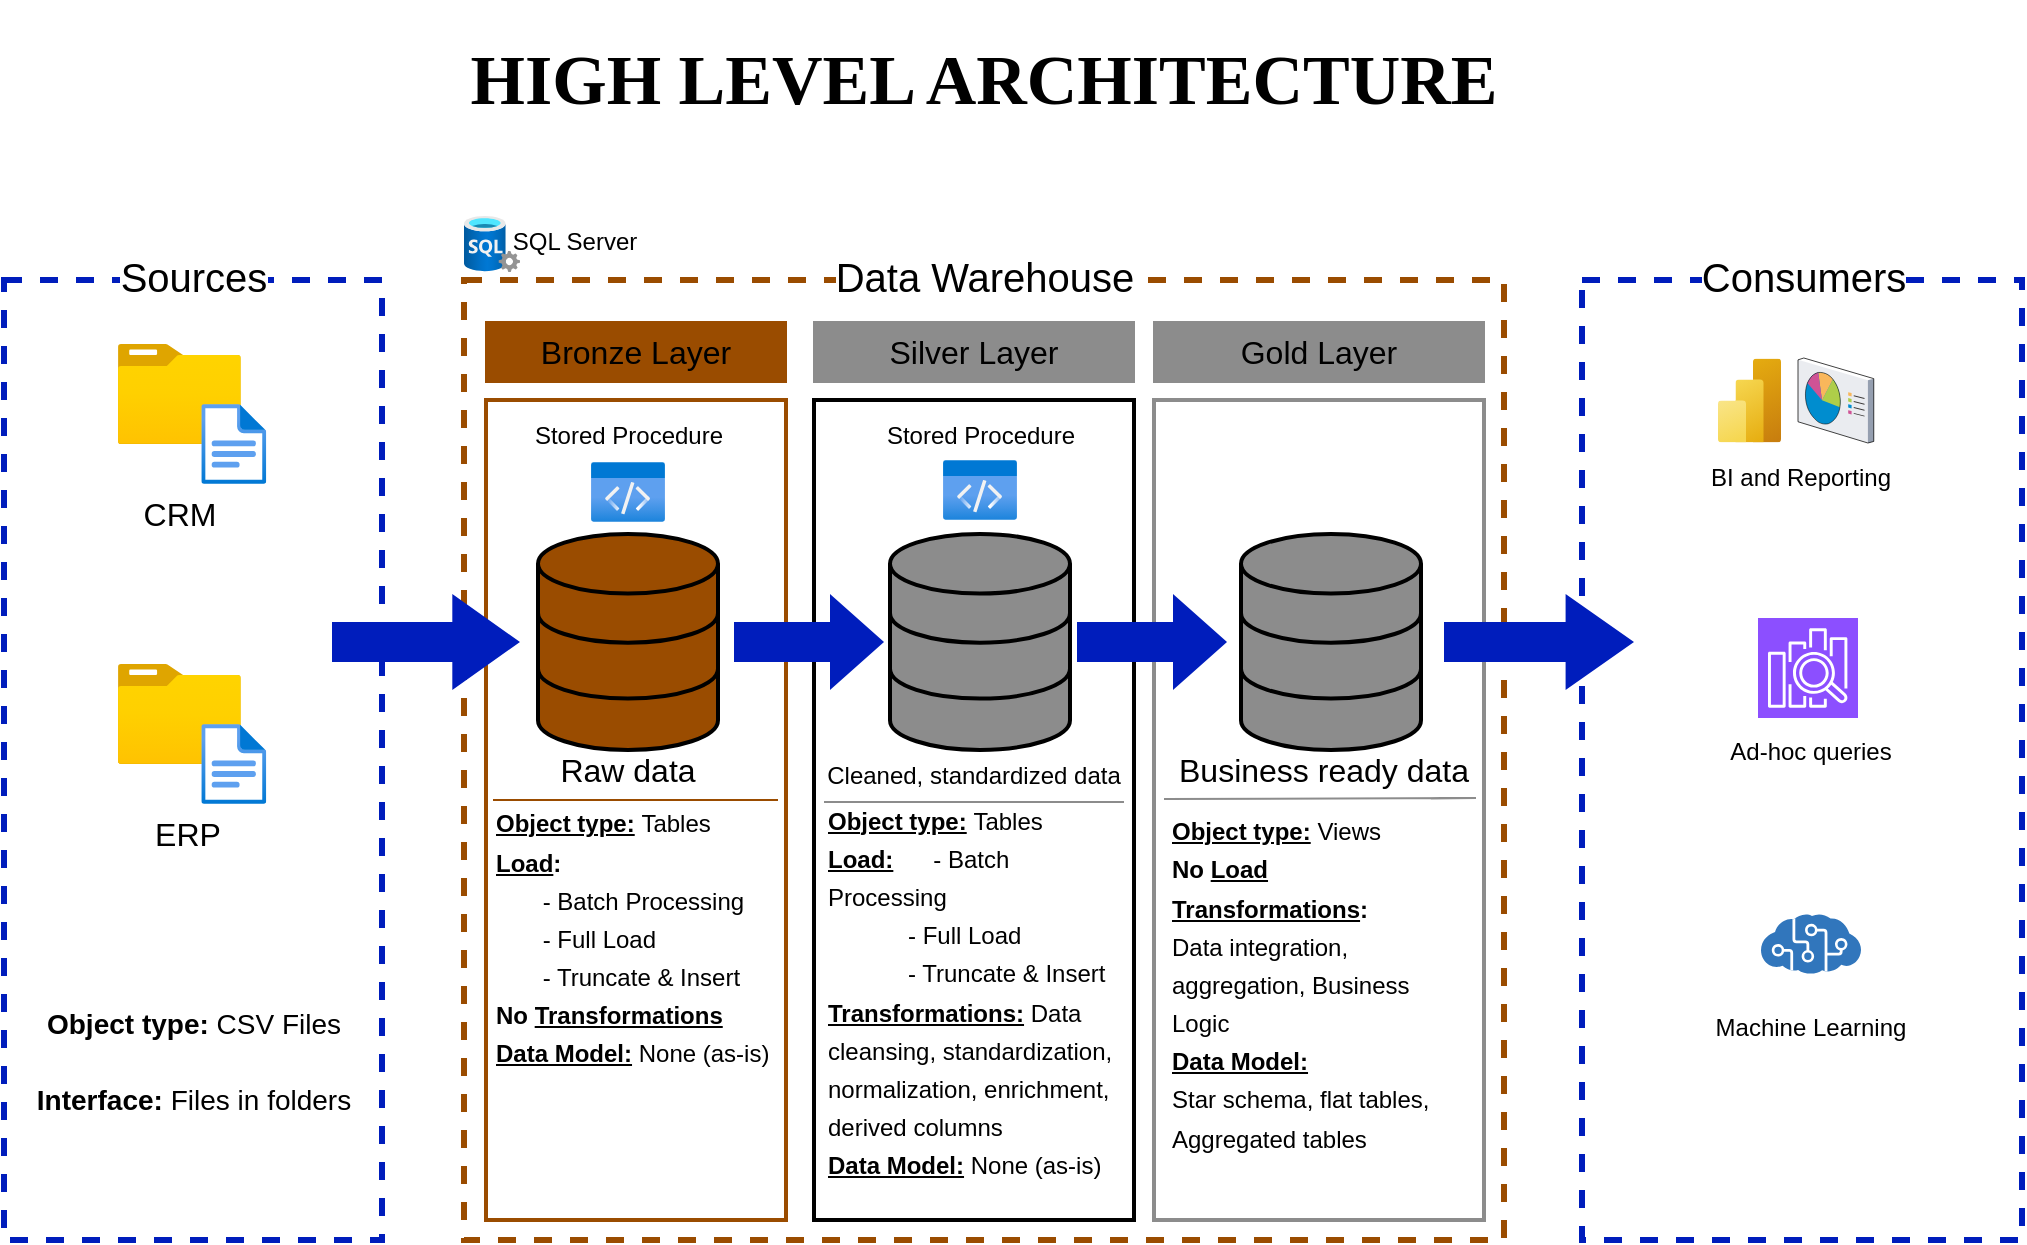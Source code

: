 <mxfile version="28.2.5" pages="4">
  <diagram name="Data Architecture" id="PFyFJQNXw2gLH0k_1Ckn">
    <mxGraphModel dx="2276" dy="1941" grid="1" gridSize="10" guides="1" tooltips="1" connect="1" arrows="1" fold="1" page="1" pageScale="1" pageWidth="850" pageHeight="1100" background="light-dark(#ffffff, #000000)" math="0" shadow="0">
      <root>
        <mxCell id="0" />
        <mxCell id="1" parent="0" />
        <mxCell id="ivf1N7oToqcOWAPLm7AN-1" value="" style="rounded=0;whiteSpace=wrap;html=1;fillColor=none;strokeColor=light-dark(#001DBC,#6B9BFF);dashed=1;fontColor=#ffffff;strokeWidth=3;" parent="1" vertex="1">
          <mxGeometry x="-30" y="80" width="189" height="480" as="geometry" />
        </mxCell>
        <mxCell id="ivf1N7oToqcOWAPLm7AN-2" value="&lt;font face=&quot;Tahoma&quot; style=&quot;font-size: 35px;&quot;&gt;&lt;b style=&quot;&quot;&gt;HIGH LEVEL ARCHITECTURE&lt;/b&gt;&lt;/font&gt;" style="rounded=0;whiteSpace=wrap;html=1;fillColor=none;strokeColor=none;" parent="1" vertex="1">
          <mxGeometry x="200" y="-60" width="520" height="80" as="geometry" />
        </mxCell>
        <mxCell id="ivf1N7oToqcOWAPLm7AN-3" value="&lt;font style=&quot;font-size: 20px;&quot;&gt;Sources&lt;/font&gt;" style="rounded=0;whiteSpace=wrap;html=1;fontSize=16;fillColor=none;strokeColor=none;labelBackgroundColor=default;" parent="1" vertex="1">
          <mxGeometry x="29.5" y="63" width="70" height="30" as="geometry" />
        </mxCell>
        <mxCell id="ivf1N7oToqcOWAPLm7AN-4" value="" style="rounded=0;whiteSpace=wrap;html=1;fillColor=none;strokeColor=light-dark(#001DBC,#6B9BFF);dashed=1;fontColor=#ffffff;strokeWidth=3;" parent="1" vertex="1">
          <mxGeometry x="759" y="80" width="220" height="480" as="geometry" />
        </mxCell>
        <mxCell id="ivf1N7oToqcOWAPLm7AN-5" value="&lt;font style=&quot;font-size: 20px;&quot;&gt;Consumers&lt;/font&gt;" style="rounded=0;whiteSpace=wrap;html=1;fontSize=16;fillColor=none;strokeColor=none;labelBackgroundColor=default;" parent="1" vertex="1">
          <mxGeometry x="835" y="63" width="70" height="30" as="geometry" />
        </mxCell>
        <mxCell id="ivf1N7oToqcOWAPLm7AN-6" value="" style="rounded=0;whiteSpace=wrap;html=1;fillColor=none;strokeColor=light-dark(#9A4C00,#6B9BFF);dashed=1;fontColor=#ffffff;strokeWidth=3;" parent="1" vertex="1">
          <mxGeometry x="200" y="80" width="520" height="480" as="geometry" />
        </mxCell>
        <mxCell id="ivf1N7oToqcOWAPLm7AN-7" value="&lt;font style=&quot;font-size: 20px;&quot;&gt;Data Warehouse&lt;/font&gt;" style="rounded=0;whiteSpace=wrap;html=1;fontSize=16;fillColor=none;strokeColor=none;labelBackgroundColor=default;" parent="1" vertex="1">
          <mxGeometry x="352.5" y="63" width="215" height="30" as="geometry" />
        </mxCell>
        <mxCell id="ivf1N7oToqcOWAPLm7AN-8" value="Bronze Layer" style="rounded=0;whiteSpace=wrap;html=1;fillColor=#9A4C00;fontSize=16;strokeColor=#9A4C00;" parent="1" vertex="1">
          <mxGeometry x="211" y="101" width="150" height="30" as="geometry" />
        </mxCell>
        <mxCell id="ivf1N7oToqcOWAPLm7AN-10" value="" style="rounded=0;whiteSpace=wrap;html=1;fillColor=none;fontSize=16;strokeColor=#9A4C00;strokeWidth=2;" parent="1" vertex="1">
          <mxGeometry x="211" y="140" width="150" height="410" as="geometry" />
        </mxCell>
        <mxCell id="ivf1N7oToqcOWAPLm7AN-11" value="Silver Layer" style="rounded=0;whiteSpace=wrap;html=1;fillColor=#8C8C8C;fontSize=16;strokeColor=#8C8C8C;" parent="1" vertex="1">
          <mxGeometry x="375" y="101" width="160" height="30" as="geometry" />
        </mxCell>
        <mxCell id="ivf1N7oToqcOWAPLm7AN-12" value="" style="rounded=0;whiteSpace=wrap;html=1;fillColor=none;fontSize=16;strokeColor=light-dark(#000000,#ABABAB);strokeWidth=2;" parent="1" vertex="1">
          <mxGeometry x="375" y="140" width="160" height="410" as="geometry" />
        </mxCell>
        <mxCell id="ivf1N7oToqcOWAPLm7AN-13" value="Gold Layer" style="rounded=0;whiteSpace=wrap;html=1;fillColor=light-dark(#8C8C8C,#C0A700);fontSize=16;strokeColor=light-dark(#8C8C8C,#C0A700);" parent="1" vertex="1">
          <mxGeometry x="545" y="101" width="165" height="30" as="geometry" />
        </mxCell>
        <mxCell id="ivf1N7oToqcOWAPLm7AN-14" value="" style="rounded=0;whiteSpace=wrap;html=1;fillColor=none;fontSize=16;strokeColor=light-dark(#8C8C8C,#C0A700);strokeWidth=2;" parent="1" vertex="1">
          <mxGeometry x="545" y="140" width="165" height="410" as="geometry" />
        </mxCell>
        <mxCell id="ivf1N7oToqcOWAPLm7AN-16" value="" style="image;aspect=fixed;html=1;points=[];align=center;fontSize=12;image=img/lib/azure2/general/Folder_Blank.svg;" parent="1" vertex="1">
          <mxGeometry x="26.87" y="112" width="61.6" height="50" as="geometry" />
        </mxCell>
        <mxCell id="ivf1N7oToqcOWAPLm7AN-17" value="" style="image;aspect=fixed;html=1;points=[];align=center;fontSize=12;image=img/lib/azure2/general/File.svg;" parent="1" vertex="1">
          <mxGeometry x="68.67" y="142" width="32.46" height="40" as="geometry" />
        </mxCell>
        <mxCell id="ivf1N7oToqcOWAPLm7AN-18" value="" style="image;aspect=fixed;html=1;points=[];align=center;fontSize=12;image=img/lib/azure2/general/Folder_Blank.svg;" parent="1" vertex="1">
          <mxGeometry x="26.87" y="272" width="61.6" height="50" as="geometry" />
        </mxCell>
        <mxCell id="ivf1N7oToqcOWAPLm7AN-19" value="" style="image;aspect=fixed;html=1;points=[];align=center;fontSize=12;image=img/lib/azure2/general/File.svg;" parent="1" vertex="1">
          <mxGeometry x="68.67" y="302" width="32.46" height="40" as="geometry" />
        </mxCell>
        <mxCell id="ivf1N7oToqcOWAPLm7AN-21" value="CRM" style="rounded=0;whiteSpace=wrap;html=1;fontSize=16;fillColor=none;strokeColor=none;" parent="1" vertex="1">
          <mxGeometry x="22.67" y="182" width="70" height="30" as="geometry" />
        </mxCell>
        <mxCell id="ivf1N7oToqcOWAPLm7AN-22" value="ERP" style="rounded=0;whiteSpace=wrap;html=1;fontSize=16;fillColor=none;strokeColor=none;" parent="1" vertex="1">
          <mxGeometry x="26.87" y="342" width="70" height="30" as="geometry" />
        </mxCell>
        <mxCell id="ivf1N7oToqcOWAPLm7AN-23" value="&lt;font style=&quot;font-size: 14px;&quot;&gt;&lt;b style=&quot;&quot;&gt;Object type:&amp;nbsp;&lt;/b&gt;&lt;span style=&quot;background-color: transparent; color: light-dark(rgb(0, 0, 0), rgb(255, 255, 255));&quot;&gt;CSV Files&lt;/span&gt;&lt;/font&gt;&lt;div&gt;&lt;font style=&quot;font-size: 14px;&quot;&gt;&lt;br&gt;&lt;/font&gt;&lt;/div&gt;&lt;div&gt;&lt;font style=&quot;font-size: 14px;&quot;&gt;&lt;b style=&quot;&quot;&gt;Interface:&amp;nbsp;&lt;/b&gt;&lt;span style=&quot;background-color: transparent; color: light-dark(rgb(0, 0, 0), rgb(255, 255, 255));&quot;&gt;Files in folders&lt;/span&gt;&lt;/font&gt;&lt;/div&gt;" style="rounded=0;whiteSpace=wrap;html=1;fontSize=16;fillColor=none;strokeColor=none;" parent="1" vertex="1">
          <mxGeometry x="-20.5" y="420" width="170" height="100" as="geometry" />
        </mxCell>
        <mxCell id="ivf1N7oToqcOWAPLm7AN-26" value="" style="html=1;verticalLabelPosition=bottom;align=center;labelBackgroundColor=#ffffff;verticalAlign=top;strokeWidth=2;strokeColor=#000000;shadow=0;dashed=0;shape=mxgraph.ios7.icons.data;fillColor=#9A4C00;" parent="1" vertex="1">
          <mxGeometry x="237" y="207" width="90" height="108" as="geometry" />
        </mxCell>
        <mxCell id="ivf1N7oToqcOWAPLm7AN-27" value="" style="html=1;verticalLabelPosition=bottom;align=center;labelBackgroundColor=#ffffff;verticalAlign=top;strokeWidth=2;strokeColor=#000000;shadow=0;dashed=0;shape=mxgraph.ios7.icons.data;fillColor=#8C8C8C;" parent="1" vertex="1">
          <mxGeometry x="413" y="207" width="90" height="108" as="geometry" />
        </mxCell>
        <mxCell id="ivf1N7oToqcOWAPLm7AN-28" value="" style="html=1;verticalLabelPosition=bottom;align=center;labelBackgroundColor=#ffffff;verticalAlign=top;strokeWidth=2;strokeColor=#000000;shadow=0;dashed=0;shape=mxgraph.ios7.icons.data;fillColor=light-dark(#8C8C8C,#C0A700);" parent="1" vertex="1">
          <mxGeometry x="588.5" y="207" width="90" height="108" as="geometry" />
        </mxCell>
        <mxCell id="ivf1N7oToqcOWAPLm7AN-30" value="" style="shape=singleArrow;whiteSpace=wrap;html=1;arrowWidth=0.417;arrowSize=0.36;strokeColor=none;fillColor=light-dark(#001DBC,#6B9BFF);" parent="1" vertex="1">
          <mxGeometry x="134" y="237" width="94" height="48" as="geometry" />
        </mxCell>
        <mxCell id="ivf1N7oToqcOWAPLm7AN-31" value="" style="shape=singleArrow;whiteSpace=wrap;html=1;arrowWidth=0.417;arrowSize=0.36;strokeColor=none;fillColor=light-dark(#001DBC,#6B9BFF);" parent="1" vertex="1">
          <mxGeometry x="335" y="237" width="75" height="48" as="geometry" />
        </mxCell>
        <mxCell id="ivf1N7oToqcOWAPLm7AN-32" value="" style="shape=singleArrow;whiteSpace=wrap;html=1;arrowWidth=0.417;arrowSize=0.36;strokeColor=none;fillColor=light-dark(#001DBC,#6B9BFF);" parent="1" vertex="1">
          <mxGeometry x="506.5" y="237" width="75" height="48" as="geometry" />
        </mxCell>
        <mxCell id="ivf1N7oToqcOWAPLm7AN-33" value="" style="shape=singleArrow;whiteSpace=wrap;html=1;arrowWidth=0.417;arrowSize=0.36;strokeColor=none;fillColor=light-dark(#001DBC,#6B9BFF);" parent="1" vertex="1">
          <mxGeometry x="690" y="237" width="95" height="48" as="geometry" />
        </mxCell>
        <mxCell id="ivf1N7oToqcOWAPLm7AN-34" value="" style="image;aspect=fixed;html=1;points=[];align=center;fontSize=12;image=img/lib/azure2/general/Code.svg;" parent="1" vertex="1">
          <mxGeometry x="263.54" y="171" width="36.92" height="30" as="geometry" />
        </mxCell>
        <mxCell id="ivf1N7oToqcOWAPLm7AN-35" value="" style="image;aspect=fixed;html=1;points=[];align=center;fontSize=12;image=img/lib/azure2/general/Code.svg;" parent="1" vertex="1">
          <mxGeometry x="439.54" y="170" width="36.92" height="30" as="geometry" />
        </mxCell>
        <mxCell id="ivf1N7oToqcOWAPLm7AN-37" value="&lt;font style=&quot;font-size: 12px;&quot;&gt;Stored Procedure&lt;/font&gt;" style="rounded=0;whiteSpace=wrap;html=1;fontSize=16;fillColor=none;strokeColor=none;" parent="1" vertex="1">
          <mxGeometry x="220.5" y="141" width="123" height="30" as="geometry" />
        </mxCell>
        <mxCell id="ivf1N7oToqcOWAPLm7AN-38" value="&lt;font style=&quot;font-size: 12px;&quot;&gt;Stored Procedure&lt;/font&gt;" style="rounded=0;whiteSpace=wrap;html=1;fontSize=16;fillColor=none;strokeColor=none;" parent="1" vertex="1">
          <mxGeometry x="396.5" y="141" width="123" height="30" as="geometry" />
        </mxCell>
        <mxCell id="ivf1N7oToqcOWAPLm7AN-39" value="" style="image;aspect=fixed;html=1;points=[];align=center;fontSize=12;image=img/lib/azure2/analytics/Power_BI_Embedded.svg;" parent="1" vertex="1">
          <mxGeometry x="827" y="119.25" width="31.5" height="42" as="geometry" />
        </mxCell>
        <mxCell id="ivf1N7oToqcOWAPLm7AN-40" value="" style="verticalLabelPosition=bottom;sketch=0;aspect=fixed;html=1;verticalAlign=top;strokeColor=none;align=center;outlineConnect=0;shape=mxgraph.citrix.reporting;" parent="1" vertex="1">
          <mxGeometry x="867" y="119" width="37.88" height="42.5" as="geometry" />
        </mxCell>
        <mxCell id="ivf1N7oToqcOWAPLm7AN-41" value="" style="sketch=0;points=[[0,0,0],[0.25,0,0],[0.5,0,0],[0.75,0,0],[1,0,0],[0,1,0],[0.25,1,0],[0.5,1,0],[0.75,1,0],[1,1,0],[0,0.25,0],[0,0.5,0],[0,0.75,0],[1,0.25,0],[1,0.5,0],[1,0.75,0]];outlineConnect=0;fontColor=#232F3E;fillColor=#8C4FFF;strokeColor=#ffffff;dashed=0;verticalLabelPosition=bottom;verticalAlign=top;align=center;html=1;fontSize=12;fontStyle=0;aspect=fixed;shape=mxgraph.aws4.resourceIcon;resIcon=mxgraph.aws4.elasticsearch_service;" parent="1" vertex="1">
          <mxGeometry x="847" y="249" width="50" height="50" as="geometry" />
        </mxCell>
        <mxCell id="ivf1N7oToqcOWAPLm7AN-42" value="" style="image;sketch=0;aspect=fixed;html=1;points=[];align=center;fontSize=12;image=img/lib/mscae/Cognitive_Services.svg;" parent="1" vertex="1">
          <mxGeometry x="848.5" y="397" width="50" height="30" as="geometry" />
        </mxCell>
        <mxCell id="ivf1N7oToqcOWAPLm7AN-43" value="&lt;font style=&quot;font-size: 12px;&quot;&gt;BI and Reporting&lt;/font&gt;" style="rounded=0;whiteSpace=wrap;html=1;fontSize=16;fillColor=none;strokeColor=none;" parent="1" vertex="1">
          <mxGeometry x="807" y="161.5" width="123" height="30" as="geometry" />
        </mxCell>
        <mxCell id="ivf1N7oToqcOWAPLm7AN-44" value="&lt;span style=&quot;font-size: 12px;&quot;&gt;Ad-hoc queries&lt;/span&gt;" style="rounded=0;whiteSpace=wrap;html=1;fontSize=16;fillColor=none;strokeColor=none;" parent="1" vertex="1">
          <mxGeometry x="812" y="299" width="123" height="30" as="geometry" />
        </mxCell>
        <mxCell id="ivf1N7oToqcOWAPLm7AN-45" value="&lt;span style=&quot;font-size: 12px;&quot;&gt;Machine Learning&lt;/span&gt;" style="rounded=0;whiteSpace=wrap;html=1;fontSize=16;fillColor=none;strokeColor=none;" parent="1" vertex="1">
          <mxGeometry x="812" y="437" width="123" height="30" as="geometry" />
        </mxCell>
        <mxCell id="ivf1N7oToqcOWAPLm7AN-46" value="Raw data" style="rounded=0;whiteSpace=wrap;html=1;fontSize=16;fillColor=none;strokeColor=none;" parent="1" vertex="1">
          <mxGeometry x="247" y="310" width="70" height="30" as="geometry" />
        </mxCell>
        <mxCell id="ivf1N7oToqcOWAPLm7AN-48" value="&lt;font style=&quot;font-size: 12px;&quot;&gt;Cleaned, standardized data&lt;/font&gt;" style="rounded=0;whiteSpace=wrap;html=1;fontSize=16;fillColor=none;strokeColor=none;" parent="1" vertex="1">
          <mxGeometry x="375" y="311" width="160" height="30" as="geometry" />
        </mxCell>
        <mxCell id="ivf1N7oToqcOWAPLm7AN-49" value="Business ready data" style="rounded=0;whiteSpace=wrap;html=1;fontSize=16;fillColor=none;strokeColor=none;" parent="1" vertex="1">
          <mxGeometry x="550" y="310" width="160" height="30" as="geometry" />
        </mxCell>
        <mxCell id="ivf1N7oToqcOWAPLm7AN-50" value="" style="endArrow=none;html=1;rounded=0;strokeColor=#9A4C00;" parent="1" edge="1">
          <mxGeometry width="50" height="50" relative="1" as="geometry">
            <mxPoint x="214.5" y="340" as="sourcePoint" />
            <mxPoint x="314" y="340" as="targetPoint" />
            <Array as="points">
              <mxPoint x="357" y="340" />
            </Array>
          </mxGeometry>
        </mxCell>
        <mxCell id="ivf1N7oToqcOWAPLm7AN-51" value="" style="endArrow=none;html=1;rounded=0;strokeColor=#8C8C8C;" parent="1" edge="1">
          <mxGeometry width="50" height="50" relative="1" as="geometry">
            <mxPoint x="380" y="341" as="sourcePoint" />
            <mxPoint x="479.5" y="341" as="targetPoint" />
            <Array as="points">
              <mxPoint x="530" y="341" />
            </Array>
          </mxGeometry>
        </mxCell>
        <mxCell id="ivf1N7oToqcOWAPLm7AN-52" value="" style="endArrow=none;html=1;rounded=0;strokeColor=light-dark(#8C8C8C,#C0A700);entryX=0.859;entryY=0.975;entryDx=0;entryDy=0;entryPerimeter=0;" parent="1" edge="1">
          <mxGeometry width="50" height="50" relative="1" as="geometry">
            <mxPoint x="550" y="339.49" as="sourcePoint" />
            <mxPoint x="683.44" y="339.25" as="targetPoint" />
            <Array as="points">
              <mxPoint x="706" y="339" />
            </Array>
          </mxGeometry>
        </mxCell>
        <mxCell id="ivf1N7oToqcOWAPLm7AN-54" value="&lt;div style=&quot;&quot;&gt;&lt;font style=&quot;font-size: 12px;&quot;&gt;&lt;b style=&quot;background-color: transparent; color: light-dark(rgb(0, 0, 0), rgb(255, 255, 255));&quot;&gt;&lt;u style=&quot;&quot;&gt;Object type:&lt;/u&gt; &lt;/b&gt;&lt;span style=&quot;background-color: transparent; color: light-dark(rgb(0, 0, 0), rgb(255, 255, 255));&quot;&gt;Tables&lt;/span&gt;&lt;/font&gt;&lt;/div&gt;&lt;div&gt;&lt;font style=&quot;font-size: 12px;&quot;&gt;&lt;font style=&quot;&quot;&gt;&lt;b style=&quot;&quot;&gt;&lt;u&gt;Load:&lt;/u&gt;&lt;/b&gt;&lt;/font&gt;&lt;span style=&quot;background-color: transparent; color: light-dark(rgb(0, 0, 0), rgb(255, 255, 255));&quot;&gt;&amp;nbsp; &amp;nbsp; &amp;nbsp; - Batch Processing&lt;/span&gt;&lt;/font&gt;&lt;/div&gt;&lt;div&gt;&lt;font style=&quot;font-size: 12px;&quot;&gt;&amp;nbsp; &amp;nbsp; &amp;nbsp; &amp;nbsp; &amp;nbsp; &amp;nbsp; - Full Load&lt;/font&gt;&lt;/div&gt;&lt;div&gt;&lt;font style=&quot;font-size: 12px;&quot;&gt;&amp;nbsp; &amp;nbsp; &amp;nbsp; &amp;nbsp; &amp;nbsp; &amp;nbsp; - Truncate &amp;amp; Insert&lt;/font&gt;&lt;/div&gt;&lt;div&gt;&lt;font style=&quot;font-size: 12px;&quot;&gt;&lt;font style=&quot;&quot;&gt;&lt;b style=&quot;&quot;&gt;&lt;u&gt;Transformations:&lt;/u&gt;&amp;nbsp;&lt;/b&gt;&lt;/font&gt;&lt;span style=&quot;background-color: transparent; color: light-dark(rgb(0, 0, 0), rgb(255, 255, 255));&quot;&gt;Data cleansing, standardization, normalization, enrichment, derived columns&lt;/span&gt;&lt;/font&gt;&lt;/div&gt;&lt;div&gt;&lt;font style=&quot;font-size: 12px;&quot;&gt;&lt;b style=&quot;&quot;&gt;&lt;u&gt;Data Model:&lt;/u&gt; &lt;/b&gt;None (as-is)&lt;/font&gt;&lt;/div&gt;" style="rounded=0;whiteSpace=wrap;html=1;fontSize=16;fillColor=none;strokeColor=none;align=left;" parent="1" vertex="1">
          <mxGeometry x="379.5" y="340" width="150.5" height="190" as="geometry" />
        </mxCell>
        <mxCell id="ivf1N7oToqcOWAPLm7AN-55" value="&lt;div style=&quot;&quot;&gt;&lt;font style=&quot;font-size: 12px;&quot;&gt;&lt;b style=&quot;background-color: transparent; color: light-dark(rgb(0, 0, 0), rgb(255, 255, 255));&quot;&gt;&lt;u style=&quot;&quot;&gt;Object type:&lt;/u&gt; &lt;/b&gt;&lt;span style=&quot;background-color: transparent; color: light-dark(rgb(0, 0, 0), rgb(255, 255, 255));&quot;&gt;Tables&lt;/span&gt;&lt;/font&gt;&lt;/div&gt;&lt;div&gt;&lt;font style=&quot;font-size: 12px;&quot;&gt;&lt;b style=&quot;&quot;&gt;&lt;u&gt;Load&lt;/u&gt;:&lt;/b&gt;&lt;/font&gt;&lt;/div&gt;&lt;div&gt;&lt;font style=&quot;font-size: 12px;&quot;&gt;&amp;nbsp; &amp;nbsp; &amp;nbsp; &amp;nbsp;- Batch Processing&lt;/font&gt;&lt;/div&gt;&lt;div&gt;&lt;font style=&quot;font-size: 12px;&quot;&gt;&amp;nbsp; &amp;nbsp; &amp;nbsp; &amp;nbsp;- Full Load&lt;/font&gt;&lt;/div&gt;&lt;div&gt;&lt;font style=&quot;font-size: 12px;&quot;&gt;&amp;nbsp; &amp;nbsp; &amp;nbsp; &amp;nbsp;- Truncate &amp;amp; Insert&lt;/font&gt;&lt;/div&gt;&lt;div&gt;&lt;font style=&quot;font-size: 12px;&quot;&gt;&lt;b style=&quot;&quot;&gt;No &lt;u&gt;Transformations&lt;/u&gt;&lt;/b&gt;&lt;/font&gt;&lt;/div&gt;&lt;div&gt;&lt;font style=&quot;font-size: 12px;&quot;&gt;&lt;b style=&quot;&quot;&gt;&lt;u&gt;Data Model:&lt;/u&gt; &lt;/b&gt;None (as-is)&lt;/font&gt;&lt;/div&gt;" style="rounded=0;whiteSpace=wrap;html=1;fontSize=16;fillColor=none;strokeColor=none;align=left;" parent="1" vertex="1">
          <mxGeometry x="214" y="345" width="149" height="126" as="geometry" />
        </mxCell>
        <mxCell id="ivf1N7oToqcOWAPLm7AN-56" value="&lt;div style=&quot;&quot;&gt;&lt;font style=&quot;font-size: 12px;&quot;&gt;&lt;b style=&quot;background-color: transparent; color: light-dark(rgb(0, 0, 0), rgb(255, 255, 255));&quot;&gt;&lt;u style=&quot;&quot;&gt;Object type:&lt;/u&gt; &lt;/b&gt;&lt;span style=&quot;background-color: transparent; color: light-dark(rgb(0, 0, 0), rgb(255, 255, 255));&quot;&gt;Views&lt;/span&gt;&lt;/font&gt;&lt;/div&gt;&lt;div&gt;&lt;font style=&quot;&quot;&gt;&lt;font style=&quot;font-size: 12px;&quot;&gt;&lt;b style=&quot;&quot;&gt;No &lt;u&gt;Load&lt;/u&gt;&lt;/b&gt;&lt;/font&gt;&lt;/font&gt;&lt;/div&gt;&lt;div&gt;&lt;font style=&quot;&quot;&gt;&lt;font style=&quot;font-size: 12px;&quot;&gt;&lt;b style=&quot;&quot;&gt;&lt;u&gt;Transformations&lt;/u&gt;:&amp;nbsp;&lt;/b&gt;&lt;/font&gt;&lt;/font&gt;&lt;/div&gt;&lt;div&gt;&lt;font style=&quot;font-size: 12px;&quot;&gt;&lt;span style=&quot;background-color: transparent; color: light-dark(rgb(0, 0, 0), rgb(255, 255, 255));&quot;&gt;Data integration, aggregation, Business Logic&lt;/span&gt;&lt;/font&gt;&lt;/div&gt;&lt;div&gt;&lt;font style=&quot;font-size: 12px;&quot;&gt;&lt;b style=&quot;&quot;&gt;&lt;u&gt;Data Model:&lt;/u&gt;&amp;nbsp;&lt;/b&gt;&lt;/font&gt;&lt;/div&gt;&lt;div&gt;&lt;font style=&quot;font-size: 12px;&quot;&gt;Star schema, flat tables, Aggregated tables&lt;/font&gt;&lt;/div&gt;" style="rounded=0;whiteSpace=wrap;html=1;fontSize=16;fillColor=none;strokeColor=none;align=left;" parent="1" vertex="1">
          <mxGeometry x="552" y="341" width="151" height="180" as="geometry" />
        </mxCell>
        <mxCell id="ivf1N7oToqcOWAPLm7AN-57" value="" style="image;aspect=fixed;html=1;points=[];align=center;fontSize=12;image=img/lib/azure2/databases/SQL_Server.svg;" parent="1" vertex="1">
          <mxGeometry x="200" y="48" width="28" height="28" as="geometry" />
        </mxCell>
        <mxCell id="ivf1N7oToqcOWAPLm7AN-58" value="SQL Server" style="text;html=1;align=center;verticalAlign=middle;resizable=0;points=[];autosize=1;strokeColor=none;fillColor=none;" parent="1" vertex="1">
          <mxGeometry x="210.46" y="46" width="90" height="30" as="geometry" />
        </mxCell>
      </root>
    </mxGraphModel>
  </diagram>
  <diagram id="4ZwslVWttQ3cfrTSGD8X" name="Data Flow Model">
    <mxGraphModel dx="1884" dy="1275" grid="1" gridSize="10" guides="1" tooltips="1" connect="1" arrows="1" fold="1" page="0" pageScale="1" pageWidth="850" pageHeight="1100" math="0" shadow="0">
      <root>
        <mxCell id="0" />
        <mxCell id="1" parent="0" />
        <mxCell id="KT3nR8gtuUmP--sGIyY2-1" value="" style="rounded=0;whiteSpace=wrap;html=1;fillColor=none;strokeColor=light-dark(#001DBC,#6B9BFF);dashed=1;fontColor=#ffffff;strokeWidth=3;" parent="1" vertex="1">
          <mxGeometry x="190" y="87" width="189" height="480" as="geometry" />
        </mxCell>
        <mxCell id="KT3nR8gtuUmP--sGIyY2-2" value="&lt;font style=&quot;font-size: 20px;&quot;&gt;Sources&lt;/font&gt;" style="rounded=0;whiteSpace=wrap;html=1;fontSize=16;fillColor=none;strokeColor=none;" parent="1" vertex="1">
          <mxGeometry x="249.5" y="70" width="70" height="30" as="geometry" />
        </mxCell>
        <mxCell id="KT3nR8gtuUmP--sGIyY2-3" value="" style="image;aspect=fixed;html=1;points=[];align=center;fontSize=12;image=img/lib/azure2/general/Folder_Blank.svg;" parent="1" vertex="1">
          <mxGeometry x="246.87" y="199" width="61.6" height="50" as="geometry" />
        </mxCell>
        <mxCell id="KT3nR8gtuUmP--sGIyY2-4" value="" style="image;aspect=fixed;html=1;points=[];align=center;fontSize=12;image=img/lib/azure2/general/File.svg;" parent="1" vertex="1">
          <mxGeometry x="288.67" y="229" width="32.46" height="40" as="geometry" />
        </mxCell>
        <mxCell id="KT3nR8gtuUmP--sGIyY2-5" value="" style="image;aspect=fixed;html=1;points=[];align=center;fontSize=12;image=img/lib/azure2/general/Folder_Blank.svg;" parent="1" vertex="1">
          <mxGeometry x="246.87" y="407" width="61.6" height="50" as="geometry" />
        </mxCell>
        <mxCell id="KT3nR8gtuUmP--sGIyY2-6" value="" style="image;aspect=fixed;html=1;points=[];align=center;fontSize=12;image=img/lib/azure2/general/File.svg;" parent="1" vertex="1">
          <mxGeometry x="288.67" y="437" width="32.46" height="40" as="geometry" />
        </mxCell>
        <mxCell id="KT3nR8gtuUmP--sGIyY2-7" value="CRM" style="rounded=0;whiteSpace=wrap;html=1;fontSize=16;fillColor=none;strokeColor=none;" parent="1" vertex="1">
          <mxGeometry x="242.67" y="269" width="70" height="30" as="geometry" />
        </mxCell>
        <mxCell id="KT3nR8gtuUmP--sGIyY2-8" value="ERP" style="rounded=0;whiteSpace=wrap;html=1;fontSize=16;fillColor=none;strokeColor=none;" parent="1" vertex="1">
          <mxGeometry x="246.87" y="477" width="70" height="30" as="geometry" />
        </mxCell>
        <mxCell id="H0Stomoi2ppmm1cZTyuX-1" value="&lt;font face=&quot;Tahoma&quot; style=&quot;font-size: 50px;&quot;&gt;&lt;b style=&quot;&quot;&gt;DATA FLOW DIAGRAM&lt;/b&gt;&lt;/font&gt;" style="rounded=0;whiteSpace=wrap;html=1;fillColor=none;strokeColor=none;" parent="1" vertex="1">
          <mxGeometry x="400" y="-100" width="870" height="80" as="geometry" />
        </mxCell>
        <mxCell id="sSWAKVsidCn2CHOvdKgf-1" value="&lt;font style=&quot;font-size: 30px;&quot;&gt;Bronze Layer&lt;/font&gt;" style="rounded=0;whiteSpace=wrap;html=1;fillColor=#9A4C00;fontSize=16;strokeColor=#9A4C00;" parent="1" vertex="1">
          <mxGeometry x="470" y="60" width="280" height="57" as="geometry" />
        </mxCell>
        <mxCell id="sSWAKVsidCn2CHOvdKgf-2" value="" style="rounded=0;whiteSpace=wrap;html=1;fillColor=none;fontSize=16;strokeColor=#9A4C00;strokeWidth=2;" parent="1" vertex="1">
          <mxGeometry x="470" y="127" width="280" height="443" as="geometry" />
        </mxCell>
        <mxCell id="sSWAKVsidCn2CHOvdKgf-3" value="&lt;font style=&quot;font-size: 30px;&quot;&gt;Silver Layer&lt;/font&gt;" style="rounded=0;whiteSpace=wrap;html=1;fillColor=#8C8C8C;fontSize=16;strokeColor=#8C8C8C;" parent="1" vertex="1">
          <mxGeometry x="780" y="60" width="290" height="57" as="geometry" />
        </mxCell>
        <mxCell id="sSWAKVsidCn2CHOvdKgf-4" value="" style="rounded=0;whiteSpace=wrap;html=1;fillColor=none;fontSize=16;strokeColor=light-dark(#000000,#ABABAB);strokeWidth=2;" parent="1" vertex="1">
          <mxGeometry x="780" y="127" width="290" height="443" as="geometry" />
        </mxCell>
        <mxCell id="sSWAKVsidCn2CHOvdKgf-5" value="&lt;font style=&quot;font-size: 30px;&quot;&gt;Gold Layer&lt;/font&gt;" style="rounded=0;whiteSpace=wrap;html=1;fillColor=light-dark(#8C8C8C,#C0A700);fontSize=16;strokeColor=light-dark(#8C8C8C,#C0A700);" parent="1" vertex="1">
          <mxGeometry x="1100" y="60" width="310" height="57" as="geometry" />
        </mxCell>
        <mxCell id="sSWAKVsidCn2CHOvdKgf-6" value="" style="rounded=0;whiteSpace=wrap;html=1;fillColor=none;fontSize=16;strokeColor=light-dark(#8C8C8C,#C0A700);strokeWidth=2;" parent="1" vertex="1">
          <mxGeometry x="1100" y="127" width="310" height="443" as="geometry" />
        </mxCell>
        <mxCell id="sSWAKVsidCn2CHOvdKgf-7" value="&lt;font style=&quot;font-size: 20px;&quot;&gt;crm_sales_details&lt;/font&gt;" style="rounded=0;whiteSpace=wrap;html=1;fontSize=16;fillColor=#9A4C00;strokeColor=none;fontColor=#000000;" parent="1" vertex="1">
          <mxGeometry x="495" y="159" width="230" height="40" as="geometry" />
        </mxCell>
        <mxCell id="sSWAKVsidCn2CHOvdKgf-10" value="&lt;font style=&quot;font-size: 20px;&quot;&gt;crm_cust_info&lt;/font&gt;" style="rounded=0;whiteSpace=wrap;html=1;fontSize=16;fillColor=#9A4C00;strokeColor=none;fontColor=#000000;" parent="1" vertex="1">
          <mxGeometry x="495" y="220" width="230" height="40" as="geometry" />
        </mxCell>
        <mxCell id="sSWAKVsidCn2CHOvdKgf-11" value="&lt;font style=&quot;font-size: 20px;&quot;&gt;crm_prd_info&lt;/font&gt;" style="rounded=0;whiteSpace=wrap;html=1;fontSize=16;fillColor=#9A4C00;strokeColor=none;fontColor=#000000;" parent="1" vertex="1">
          <mxGeometry x="495" y="280" width="230" height="40" as="geometry" />
        </mxCell>
        <mxCell id="sSWAKVsidCn2CHOvdKgf-12" value="&lt;font style=&quot;font-size: 20px;&quot;&gt;erp_cust_az12&lt;/font&gt;" style="rounded=0;whiteSpace=wrap;html=1;fontSize=16;fillColor=#9A4C00;strokeColor=none;fontColor=#000000;" parent="1" vertex="1">
          <mxGeometry x="495" y="363.5" width="230" height="40" as="geometry" />
        </mxCell>
        <mxCell id="sSWAKVsidCn2CHOvdKgf-13" value="&lt;font style=&quot;font-size: 20px;&quot;&gt;erp_loc_a101&lt;/font&gt;" style="rounded=0;whiteSpace=wrap;html=1;fontSize=16;fillColor=#9A4C00;strokeColor=none;fontColor=#000000;" parent="1" vertex="1">
          <mxGeometry x="495" y="424.5" width="230" height="40" as="geometry" />
        </mxCell>
        <mxCell id="sSWAKVsidCn2CHOvdKgf-14" value="&lt;font style=&quot;font-size: 20px;&quot;&gt;rep_px_cat_g1v2&lt;/font&gt;" style="rounded=0;whiteSpace=wrap;html=1;fontSize=16;fillColor=#9A4C00;strokeColor=none;fontColor=#000000;" parent="1" vertex="1">
          <mxGeometry x="495" y="484.5" width="230" height="40" as="geometry" />
        </mxCell>
        <mxCell id="sSWAKVsidCn2CHOvdKgf-15" value="&lt;font style=&quot;font-size: 20px;&quot;&gt;crm_sales_details&lt;/font&gt;" style="rounded=0;whiteSpace=wrap;html=1;fontSize=16;fillColor=#8C8C8C;strokeColor=none;fontColor=#000000;" parent="1" vertex="1">
          <mxGeometry x="810" y="159" width="230" height="40" as="geometry" />
        </mxCell>
        <mxCell id="sSWAKVsidCn2CHOvdKgf-16" value="&lt;font style=&quot;font-size: 20px;&quot;&gt;crm_cust_info&lt;/font&gt;" style="rounded=0;whiteSpace=wrap;html=1;fontSize=16;fillColor=#8C8C8C;strokeColor=none;fontColor=#000000;" parent="1" vertex="1">
          <mxGeometry x="810" y="220" width="230" height="40" as="geometry" />
        </mxCell>
        <mxCell id="sSWAKVsidCn2CHOvdKgf-17" value="&lt;font style=&quot;font-size: 20px;&quot;&gt;crm_prd_info&lt;/font&gt;" style="rounded=0;whiteSpace=wrap;html=1;fontSize=16;fillColor=#8C8C8C;strokeColor=none;fontColor=#000000;" parent="1" vertex="1">
          <mxGeometry x="810" y="280" width="230" height="40" as="geometry" />
        </mxCell>
        <mxCell id="sSWAKVsidCn2CHOvdKgf-18" value="&lt;font style=&quot;font-size: 20px;&quot;&gt;erp_cust_az12&lt;/font&gt;" style="rounded=0;whiteSpace=wrap;html=1;fontSize=16;fillColor=#8C8C8C;strokeColor=none;fontColor=#000000;" parent="1" vertex="1">
          <mxGeometry x="810" y="363.5" width="230" height="40" as="geometry" />
        </mxCell>
        <mxCell id="sSWAKVsidCn2CHOvdKgf-19" value="&lt;font style=&quot;font-size: 20px;&quot;&gt;erp_loc_a101&lt;/font&gt;" style="rounded=0;whiteSpace=wrap;html=1;fontSize=16;fillColor=#8C8C8C;strokeColor=none;fontColor=#000000;" parent="1" vertex="1">
          <mxGeometry x="810" y="424.5" width="230" height="40" as="geometry" />
        </mxCell>
        <mxCell id="sSWAKVsidCn2CHOvdKgf-20" value="&lt;font style=&quot;font-size: 20px;&quot;&gt;rep_px_cat_g1v2&lt;/font&gt;" style="rounded=0;whiteSpace=wrap;html=1;fontSize=16;fillColor=#8C8C8C;strokeColor=none;fontColor=#000000;" parent="1" vertex="1">
          <mxGeometry x="810" y="484.5" width="230" height="40" as="geometry" />
        </mxCell>
        <mxCell id="sSWAKVsidCn2CHOvdKgf-21" value="&lt;font style=&quot;font-size: 20px;&quot;&gt;fact_sales&lt;/font&gt;" style="rounded=0;whiteSpace=wrap;html=1;fontSize=16;fillColor=light-dark(#8C8C8C,#C0A700);strokeColor=none;fontColor=#000000;" parent="1" vertex="1">
          <mxGeometry x="1140" y="189" width="230" height="40" as="geometry" />
        </mxCell>
        <mxCell id="sSWAKVsidCn2CHOvdKgf-22" value="&lt;font style=&quot;font-size: 20px;&quot;&gt;dim_customers&lt;/font&gt;" style="rounded=0;whiteSpace=wrap;html=1;fontSize=16;fillColor=light-dark(#8C8C8C,#C0A700);strokeColor=none;fontColor=#000000;" parent="1" vertex="1">
          <mxGeometry x="1140" y="307" width="230" height="40" as="geometry" />
        </mxCell>
        <mxCell id="sSWAKVsidCn2CHOvdKgf-23" value="&lt;font style=&quot;font-size: 20px;&quot;&gt;dim_products&lt;/font&gt;" style="rounded=0;whiteSpace=wrap;html=1;fontSize=16;fillColor=light-dark(#8C8C8C,#C0A700);strokeColor=none;fontColor=#000000;" parent="1" vertex="1">
          <mxGeometry x="1140" y="424.5" width="230" height="40" as="geometry" />
        </mxCell>
        <mxCell id="sSWAKVsidCn2CHOvdKgf-24" value="" style="endArrow=classic;html=1;rounded=0;" parent="1" target="sSWAKVsidCn2CHOvdKgf-10" edge="1">
          <mxGeometry width="50" height="50" relative="1" as="geometry">
            <mxPoint x="330" y="240" as="sourcePoint" />
            <mxPoint x="400" y="189" as="targetPoint" />
          </mxGeometry>
        </mxCell>
        <mxCell id="sSWAKVsidCn2CHOvdKgf-25" value="" style="endArrow=classic;html=1;rounded=0;" parent="1" edge="1">
          <mxGeometry width="50" height="50" relative="1" as="geometry">
            <mxPoint x="720" y="179" as="sourcePoint" />
            <mxPoint x="815" y="178.5" as="targetPoint" />
          </mxGeometry>
        </mxCell>
        <mxCell id="sSWAKVsidCn2CHOvdKgf-26" value="" style="endArrow=classic;html=1;rounded=0;" parent="1" edge="1">
          <mxGeometry width="50" height="50" relative="1" as="geometry">
            <mxPoint x="715" y="240" as="sourcePoint" />
            <mxPoint x="810" y="239.5" as="targetPoint" />
          </mxGeometry>
        </mxCell>
        <mxCell id="sSWAKVsidCn2CHOvdKgf-27" value="" style="endArrow=classic;html=1;rounded=0;" parent="1" edge="1">
          <mxGeometry width="50" height="50" relative="1" as="geometry">
            <mxPoint x="715" y="299.5" as="sourcePoint" />
            <mxPoint x="810" y="299" as="targetPoint" />
          </mxGeometry>
        </mxCell>
        <mxCell id="sSWAKVsidCn2CHOvdKgf-28" value="" style="endArrow=classic;html=1;rounded=0;" parent="1" edge="1">
          <mxGeometry width="50" height="50" relative="1" as="geometry">
            <mxPoint x="715" y="384" as="sourcePoint" />
            <mxPoint x="810" y="383.5" as="targetPoint" />
          </mxGeometry>
        </mxCell>
        <mxCell id="sSWAKVsidCn2CHOvdKgf-29" value="" style="endArrow=classic;html=1;rounded=0;" parent="1" edge="1">
          <mxGeometry width="50" height="50" relative="1" as="geometry">
            <mxPoint x="715" y="444" as="sourcePoint" />
            <mxPoint x="810" y="443.5" as="targetPoint" />
          </mxGeometry>
        </mxCell>
        <mxCell id="sSWAKVsidCn2CHOvdKgf-30" value="" style="endArrow=classic;html=1;rounded=0;" parent="1" edge="1">
          <mxGeometry width="50" height="50" relative="1" as="geometry">
            <mxPoint x="715" y="504.5" as="sourcePoint" />
            <mxPoint x="810" y="504" as="targetPoint" />
          </mxGeometry>
        </mxCell>
        <mxCell id="sSWAKVsidCn2CHOvdKgf-31" value="" style="endArrow=classic;html=1;rounded=0;exitX=1;exitY=0.5;exitDx=0;exitDy=0;" parent="1" source="sSWAKVsidCn2CHOvdKgf-15" edge="1">
          <mxGeometry width="50" height="50" relative="1" as="geometry">
            <mxPoint x="1045" y="199.5" as="sourcePoint" />
            <mxPoint x="1140" y="199" as="targetPoint" />
          </mxGeometry>
        </mxCell>
        <mxCell id="sSWAKVsidCn2CHOvdKgf-32" value="" style="endArrow=classic;html=1;rounded=0;entryX=0;entryY=0;entryDx=0;entryDy=0;" parent="1" target="sSWAKVsidCn2CHOvdKgf-22" edge="1">
          <mxGeometry width="50" height="50" relative="1" as="geometry">
            <mxPoint x="1040" y="248.5" as="sourcePoint" />
            <mxPoint x="1135" y="248" as="targetPoint" />
          </mxGeometry>
        </mxCell>
        <mxCell id="sSWAKVsidCn2CHOvdKgf-33" value="" style="endArrow=classic;html=1;rounded=0;entryX=0;entryY=0;entryDx=0;entryDy=0;" parent="1" target="sSWAKVsidCn2CHOvdKgf-23" edge="1">
          <mxGeometry width="50" height="50" relative="1" as="geometry">
            <mxPoint x="1040" y="307.5" as="sourcePoint" />
            <mxPoint x="1135" y="307" as="targetPoint" />
          </mxGeometry>
        </mxCell>
        <mxCell id="sSWAKVsidCn2CHOvdKgf-34" value="" style="endArrow=classic;html=1;rounded=0;entryX=0;entryY=0.5;entryDx=0;entryDy=0;" parent="1" target="sSWAKVsidCn2CHOvdKgf-22" edge="1">
          <mxGeometry width="50" height="50" relative="1" as="geometry">
            <mxPoint x="1040" y="383.5" as="sourcePoint" />
            <mxPoint x="1135" y="383" as="targetPoint" />
          </mxGeometry>
        </mxCell>
        <mxCell id="sSWAKVsidCn2CHOvdKgf-35" value="" style="endArrow=classic;html=1;rounded=0;entryX=0;entryY=1;entryDx=0;entryDy=0;" parent="1" target="sSWAKVsidCn2CHOvdKgf-22" edge="1">
          <mxGeometry width="50" height="50" relative="1" as="geometry">
            <mxPoint x="1040" y="444" as="sourcePoint" />
            <mxPoint x="1135" y="443.5" as="targetPoint" />
          </mxGeometry>
        </mxCell>
        <mxCell id="sSWAKVsidCn2CHOvdKgf-36" value="" style="endArrow=classic;html=1;rounded=0;entryX=0;entryY=1;entryDx=0;entryDy=0;" parent="1" target="sSWAKVsidCn2CHOvdKgf-23" edge="1">
          <mxGeometry width="50" height="50" relative="1" as="geometry">
            <mxPoint x="1040" y="504.5" as="sourcePoint" />
            <mxPoint x="1135" y="504" as="targetPoint" />
          </mxGeometry>
        </mxCell>
        <mxCell id="sSWAKVsidCn2CHOvdKgf-37" value="" style="endArrow=classic;html=1;rounded=0;" parent="1" edge="1">
          <mxGeometry width="50" height="50" relative="1" as="geometry">
            <mxPoint x="330" y="443.5" as="sourcePoint" />
            <mxPoint x="495" y="443.5" as="targetPoint" />
          </mxGeometry>
        </mxCell>
        <mxCell id="sSWAKVsidCn2CHOvdKgf-38" value="" style="endArrow=none;html=1;rounded=0;" parent="1" edge="1">
          <mxGeometry width="50" height="50" relative="1" as="geometry">
            <mxPoint x="411" y="298" as="sourcePoint" />
            <mxPoint x="410" y="180" as="targetPoint" />
          </mxGeometry>
        </mxCell>
        <mxCell id="sSWAKVsidCn2CHOvdKgf-39" value="" style="endArrow=none;html=1;rounded=0;" parent="1" edge="1">
          <mxGeometry width="50" height="50" relative="1" as="geometry">
            <mxPoint x="411" y="502.5" as="sourcePoint" />
            <mxPoint x="410" y="386.5" as="targetPoint" />
          </mxGeometry>
        </mxCell>
        <mxCell id="sSWAKVsidCn2CHOvdKgf-40" value="" style="endArrow=classic;html=1;rounded=0;" parent="1" edge="1">
          <mxGeometry width="50" height="50" relative="1" as="geometry">
            <mxPoint x="410" y="180.5" as="sourcePoint" />
            <mxPoint x="495" y="180.5" as="targetPoint" />
          </mxGeometry>
        </mxCell>
        <mxCell id="sSWAKVsidCn2CHOvdKgf-41" value="" style="endArrow=classic;html=1;rounded=0;" parent="1" edge="1">
          <mxGeometry width="50" height="50" relative="1" as="geometry">
            <mxPoint x="410" y="298" as="sourcePoint" />
            <mxPoint x="495" y="298" as="targetPoint" />
          </mxGeometry>
        </mxCell>
        <mxCell id="sSWAKVsidCn2CHOvdKgf-42" value="" style="endArrow=classic;html=1;rounded=0;" parent="1" edge="1">
          <mxGeometry width="50" height="50" relative="1" as="geometry">
            <mxPoint x="410" y="387" as="sourcePoint" />
            <mxPoint x="495" y="387" as="targetPoint" />
          </mxGeometry>
        </mxCell>
        <mxCell id="sSWAKVsidCn2CHOvdKgf-43" value="" style="endArrow=classic;html=1;rounded=0;" parent="1" edge="1">
          <mxGeometry width="50" height="50" relative="1" as="geometry">
            <mxPoint x="410" y="502.39" as="sourcePoint" />
            <mxPoint x="495" y="502.39" as="targetPoint" />
          </mxGeometry>
        </mxCell>
      </root>
    </mxGraphModel>
  </diagram>
  <diagram id="bLG2CRqMcIV43Rt5eJYz" name="Integration Model">
    <mxGraphModel dx="1783" dy="1051" grid="1" gridSize="10" guides="1" tooltips="1" connect="1" arrows="1" fold="1" page="1" pageScale="1" pageWidth="850" pageHeight="1100" math="0" shadow="0">
      <root>
        <mxCell id="0" />
        <mxCell id="1" parent="0" />
        <mxCell id="mzLAX2b2YSgHgTfkxxol-70" value="" style="rounded=1;whiteSpace=wrap;html=1;fillColor=none;dashed=1;fontColor=#ffffff;strokeColor=#432D57;strokeWidth=3;" parent="1" vertex="1">
          <mxGeometry x="820" y="85" width="575" height="600" as="geometry" />
        </mxCell>
        <mxCell id="mzLAX2b2YSgHgTfkxxol-68" value="" style="rounded=1;whiteSpace=wrap;html=1;fillColor=none;dashed=1;strokeWidth=3;strokeColor=light-dark(#001DBC,#6B9BFF);" parent="1" vertex="1">
          <mxGeometry x="100" y="90" width="660" height="590" as="geometry" />
        </mxCell>
        <mxCell id="mzLAX2b2YSgHgTfkxxol-37" value="&lt;font style=&quot;color: rgb(255, 255, 255);&quot;&gt;crm_cust_info&lt;/font&gt;" style="swimlane;fontStyle=0;childLayout=stackLayout;horizontal=1;startSize=30;horizontalStack=0;resizeParent=1;resizeParentMax=0;resizeLast=0;collapsible=1;marginBottom=0;whiteSpace=wrap;html=1;rounded=1;fillColor=#1ba1e2;strokeColor=#006EAF;fontColor=#ffffff;fontSize=20;" parent="1" vertex="1">
          <mxGeometry x="490" y="200" width="180" height="130" as="geometry" />
        </mxCell>
        <mxCell id="mzLAX2b2YSgHgTfkxxol-38" value="&lt;font style=&quot;font-size: 18px;&quot;&gt;&amp;nbsp; &amp;nbsp; &amp;nbsp; &amp;nbsp; &amp;nbsp; &amp;nbsp;cst_id&lt;/font&gt;" style="text;strokeColor=none;fillColor=none;align=left;verticalAlign=middle;spacingLeft=4;spacingRight=4;overflow=hidden;points=[[0,0.5],[1,0.5]];portConstraint=eastwest;rotatable=0;whiteSpace=wrap;html=1;" parent="mzLAX2b2YSgHgTfkxxol-37" vertex="1">
          <mxGeometry y="30" width="180" height="30" as="geometry" />
        </mxCell>
        <mxCell id="mzLAX2b2YSgHgTfkxxol-63" value="&lt;font style=&quot;font-size: 18px;&quot;&gt;&amp;nbsp; &amp;nbsp; &amp;nbsp; &amp;nbsp; &amp;nbsp; cst_key&lt;/font&gt;" style="text;strokeColor=none;fillColor=none;align=left;verticalAlign=middle;spacingLeft=4;spacingRight=4;overflow=hidden;points=[[0,0.5],[1,0.5]];portConstraint=eastwest;rotatable=0;whiteSpace=wrap;html=1;" parent="mzLAX2b2YSgHgTfkxxol-37" vertex="1">
          <mxGeometry y="60" width="180" height="30" as="geometry" />
        </mxCell>
        <mxCell id="sD45hm8d0lrx41feWkAt-4" value="&lt;font style=&quot;font-size: 15px;&quot;&gt;Customer&lt;/font&gt;" style="whiteSpace=wrap;html=1;fillColor=#a20025;fontColor=#ffffff;strokeColor=#6F0000;" parent="mzLAX2b2YSgHgTfkxxol-37" vertex="1">
          <mxGeometry y="90" width="180" height="40" as="geometry" />
        </mxCell>
        <mxCell id="mzLAX2b2YSgHgTfkxxol-42" value="Customer information" style="text;html=1;align=center;verticalAlign=middle;resizable=0;points=[];autosize=1;strokeColor=none;fillColor=none;" parent="1" vertex="1">
          <mxGeometry x="510" y="170" width="140" height="30" as="geometry" />
        </mxCell>
        <mxCell id="mzLAX2b2YSgHgTfkxxol-43" value="&lt;font style=&quot;color: rgb(255, 255, 255);&quot;&gt;crm_prd_info&lt;/font&gt;" style="swimlane;fontStyle=0;childLayout=stackLayout;horizontal=1;startSize=30;horizontalStack=0;resizeParent=1;resizeParentMax=0;resizeLast=0;collapsible=1;marginBottom=0;whiteSpace=wrap;html=1;rounded=1;fillColor=#1ba1e2;strokeColor=#006EAF;fontColor=#ffffff;fontSize=20;" parent="1" vertex="1">
          <mxGeometry x="490" y="440" width="180" height="110" as="geometry" />
        </mxCell>
        <mxCell id="mzLAX2b2YSgHgTfkxxol-44" value="&lt;font style=&quot;font-size: 18px;&quot;&gt;&amp;nbsp; &amp;nbsp; &amp;nbsp; &amp;nbsp; &amp;nbsp; &amp;nbsp; prd_id&lt;/font&gt;" style="text;strokeColor=none;fillColor=none;align=left;verticalAlign=middle;spacingLeft=4;spacingRight=4;overflow=hidden;points=[[0,0.5],[1,0.5]];portConstraint=eastwest;rotatable=0;whiteSpace=wrap;html=1;" parent="mzLAX2b2YSgHgTfkxxol-43" vertex="1">
          <mxGeometry y="30" width="180" height="40" as="geometry" />
        </mxCell>
        <mxCell id="sD45hm8d0lrx41feWkAt-3" value="&lt;font style=&quot;font-size: 15px;&quot;&gt;Product&lt;/font&gt;" style="whiteSpace=wrap;html=1;fillColor=#008a00;fontColor=#ffffff;strokeColor=#005700;" parent="mzLAX2b2YSgHgTfkxxol-43" vertex="1">
          <mxGeometry y="70" width="180" height="40" as="geometry" />
        </mxCell>
        <mxCell id="mzLAX2b2YSgHgTfkxxol-45" value="Current &amp;amp; History Product Information" style="text;html=1;align=center;verticalAlign=middle;resizable=0;points=[];autosize=1;strokeColor=none;fillColor=none;" parent="1" vertex="1">
          <mxGeometry x="470" y="410" width="220" height="30" as="geometry" />
        </mxCell>
        <mxCell id="mzLAX2b2YSgHgTfkxxol-46" value="&lt;font style=&quot;color: rgb(255, 255, 255);&quot;&gt;crm_sales_details&lt;/font&gt;" style="swimlane;fontStyle=0;childLayout=stackLayout;horizontal=1;startSize=30;horizontalStack=0;resizeParent=1;resizeParentMax=0;resizeLast=0;collapsible=1;marginBottom=0;whiteSpace=wrap;html=1;rounded=1;fillColor=#1ba1e2;strokeColor=#006EAF;fontColor=#ffffff;fontSize=20;" parent="1" vertex="1">
          <mxGeometry x="150" y="325" width="200" height="150" as="geometry" />
        </mxCell>
        <mxCell id="mzLAX2b2YSgHgTfkxxol-49" value="&lt;font style=&quot;font-size: 18px;&quot;&gt;&amp;nbsp; &amp;nbsp; &amp;nbsp; &amp;nbsp; &amp;nbsp; &amp;nbsp; &amp;nbsp;cst_id&lt;/font&gt;" style="text;strokeColor=none;fillColor=none;align=left;verticalAlign=middle;spacingLeft=4;spacingRight=4;overflow=hidden;points=[[0,0.5],[1,0.5]];portConstraint=eastwest;rotatable=0;whiteSpace=wrap;html=1;" parent="mzLAX2b2YSgHgTfkxxol-46" vertex="1">
          <mxGeometry y="30" width="200" height="40" as="geometry" />
        </mxCell>
        <mxCell id="mzLAX2b2YSgHgTfkxxol-47" value="&lt;font style=&quot;font-size: 18px;&quot;&gt;&amp;nbsp; &amp;nbsp; &amp;nbsp; &amp;nbsp; &amp;nbsp; &amp;nbsp; prd_key&lt;/font&gt;" style="text;strokeColor=none;fillColor=none;align=left;verticalAlign=middle;spacingLeft=4;spacingRight=4;overflow=hidden;points=[[0,0.5],[1,0.5]];portConstraint=eastwest;rotatable=0;whiteSpace=wrap;html=1;" parent="mzLAX2b2YSgHgTfkxxol-46" vertex="1">
          <mxGeometry y="70" width="200" height="40" as="geometry" />
        </mxCell>
        <mxCell id="sD45hm8d0lrx41feWkAt-7" value="&lt;font style=&quot;color: rgb(255, 255, 255); font-size: 20px;&quot;&gt;SALES&lt;/font&gt;" style="whiteSpace=wrap;html=1;fillColor=#fa6800;strokeColor=#C73500;fontColor=#000000;" parent="mzLAX2b2YSgHgTfkxxol-46" vertex="1">
          <mxGeometry y="110" width="200" height="40" as="geometry" />
        </mxCell>
        <mxCell id="mzLAX2b2YSgHgTfkxxol-48" value="Transactional records of sales &amp;amp; orders" style="text;html=1;align=center;verticalAlign=middle;resizable=0;points=[];autosize=1;strokeColor=none;fillColor=none;" parent="1" vertex="1">
          <mxGeometry x="140" y="295" width="230" height="30" as="geometry" />
        </mxCell>
        <mxCell id="mzLAX2b2YSgHgTfkxxol-50" style="edgeStyle=orthogonalEdgeStyle;rounded=0;orthogonalLoop=1;jettySize=auto;html=1;exitX=1;exitY=0.5;exitDx=0;exitDy=0;" parent="1" source="mzLAX2b2YSgHgTfkxxol-49" target="mzLAX2b2YSgHgTfkxxol-38" edge="1">
          <mxGeometry relative="1" as="geometry" />
        </mxCell>
        <mxCell id="mzLAX2b2YSgHgTfkxxol-52" style="edgeStyle=orthogonalEdgeStyle;rounded=0;orthogonalLoop=1;jettySize=auto;html=1;exitX=1;exitY=0.5;exitDx=0;exitDy=0;entryX=-0.022;entryY=0.633;entryDx=0;entryDy=0;entryPerimeter=0;" parent="1" source="mzLAX2b2YSgHgTfkxxol-47" target="mzLAX2b2YSgHgTfkxxol-44" edge="1">
          <mxGeometry relative="1" as="geometry" />
        </mxCell>
        <mxCell id="mzLAX2b2YSgHgTfkxxol-53" value="&lt;font style=&quot;color: rgb(255, 255, 255);&quot;&gt;erp_cust_az_12&lt;/font&gt;" style="swimlane;fontStyle=0;childLayout=stackLayout;horizontal=1;startSize=30;horizontalStack=0;resizeParent=1;resizeParentMax=0;resizeLast=0;collapsible=1;marginBottom=0;whiteSpace=wrap;html=1;rounded=1;fillColor=#76608a;strokeColor=#432D57;fontColor=#ffffff;fontSize=20;" parent="1" vertex="1">
          <mxGeometry x="1050" y="157.5" width="180" height="100" as="geometry" />
        </mxCell>
        <mxCell id="mzLAX2b2YSgHgTfkxxol-54" value="&lt;font style=&quot;font-size: 18px;&quot;&gt;&amp;nbsp; &amp;nbsp; &amp;nbsp; &amp;nbsp; &amp;nbsp; &amp;nbsp; cst_id&lt;/font&gt;" style="text;strokeColor=none;fillColor=none;align=left;verticalAlign=middle;spacingLeft=4;spacingRight=4;overflow=hidden;points=[[0,0.5],[1,0.5]];portConstraint=eastwest;rotatable=0;whiteSpace=wrap;html=1;" parent="mzLAX2b2YSgHgTfkxxol-53" vertex="1">
          <mxGeometry y="30" width="180" height="40" as="geometry" />
        </mxCell>
        <mxCell id="sD45hm8d0lrx41feWkAt-6" value="&lt;font style=&quot;font-size: 15px;&quot;&gt;Customer&lt;/font&gt;" style="whiteSpace=wrap;html=1;fillColor=#a20025;fontColor=#ffffff;strokeColor=#6F0000;" parent="mzLAX2b2YSgHgTfkxxol-53" vertex="1">
          <mxGeometry y="70" width="180" height="30" as="geometry" />
        </mxCell>
        <mxCell id="mzLAX2b2YSgHgTfkxxol-55" value="Extra customer information (birthdate)" style="text;html=1;align=center;verticalAlign=middle;resizable=0;points=[];autosize=1;strokeColor=none;fillColor=none;" parent="1" vertex="1">
          <mxGeometry x="1030" y="127.5" width="220" height="30" as="geometry" />
        </mxCell>
        <mxCell id="mzLAX2b2YSgHgTfkxxol-57" value="&lt;font style=&quot;color: rgb(255, 255, 255);&quot;&gt;erp_loc_a101&lt;/font&gt;" style="swimlane;fontStyle=0;childLayout=stackLayout;horizontal=1;startSize=30;horizontalStack=0;resizeParent=1;resizeParentMax=0;resizeLast=0;collapsible=1;marginBottom=0;whiteSpace=wrap;html=1;rounded=1;fillColor=#76608a;strokeColor=#432D57;fontColor=#ffffff;fontSize=20;" parent="1" vertex="1">
          <mxGeometry x="1050" y="332.5" width="180" height="100" as="geometry" />
        </mxCell>
        <mxCell id="mzLAX2b2YSgHgTfkxxol-58" value="&lt;font style=&quot;font-size: 18px;&quot;&gt;&amp;nbsp; &amp;nbsp; &amp;nbsp; &amp;nbsp; &amp;nbsp; &amp;nbsp; &amp;nbsp; cid&lt;/font&gt;" style="text;strokeColor=none;fillColor=none;align=left;verticalAlign=middle;spacingLeft=4;spacingRight=4;overflow=hidden;points=[[0,0.5],[1,0.5]];portConstraint=eastwest;rotatable=0;whiteSpace=wrap;html=1;" parent="mzLAX2b2YSgHgTfkxxol-57" vertex="1">
          <mxGeometry y="30" width="180" height="40" as="geometry" />
        </mxCell>
        <mxCell id="sD45hm8d0lrx41feWkAt-5" value="&lt;font style=&quot;font-size: 15px;&quot;&gt;Customer&lt;/font&gt;" style="whiteSpace=wrap;html=1;fillColor=#a20025;fontColor=#ffffff;strokeColor=#6F0000;" parent="mzLAX2b2YSgHgTfkxxol-57" vertex="1">
          <mxGeometry y="70" width="180" height="30" as="geometry" />
        </mxCell>
        <mxCell id="mzLAX2b2YSgHgTfkxxol-59" value="Location of Customers (Country)" style="text;html=1;align=center;verticalAlign=middle;resizable=0;points=[];autosize=1;strokeColor=none;fillColor=none;" parent="1" vertex="1">
          <mxGeometry x="1040" y="302.5" width="200" height="30" as="geometry" />
        </mxCell>
        <mxCell id="mzLAX2b2YSgHgTfkxxol-60" value="&lt;font style=&quot;color: rgb(255, 255, 255);&quot;&gt;erp_px_cat_g1v2&lt;/font&gt;" style="swimlane;fontStyle=0;childLayout=stackLayout;horizontal=1;startSize=30;horizontalStack=0;resizeParent=1;resizeParentMax=0;resizeLast=0;collapsible=1;marginBottom=0;whiteSpace=wrap;html=1;rounded=1;fillColor=#76608a;strokeColor=#432D57;fontColor=#ffffff;fontSize=20;" parent="1" vertex="1">
          <mxGeometry x="1060" y="532.5" width="180" height="100" as="geometry" />
        </mxCell>
        <mxCell id="mzLAX2b2YSgHgTfkxxol-61" value="&lt;font style=&quot;font-size: 18px;&quot;&gt;&amp;nbsp; &amp;nbsp; &amp;nbsp; &amp;nbsp; &amp;nbsp; &amp;nbsp; &amp;nbsp;id&lt;/font&gt;" style="text;strokeColor=none;fillColor=none;align=left;verticalAlign=middle;spacingLeft=4;spacingRight=4;overflow=hidden;points=[[0,0.5],[1,0.5]];portConstraint=eastwest;rotatable=0;whiteSpace=wrap;html=1;" parent="mzLAX2b2YSgHgTfkxxol-60" vertex="1">
          <mxGeometry y="30" width="180" height="40" as="geometry" />
        </mxCell>
        <mxCell id="sD45hm8d0lrx41feWkAt-2" value="&lt;font style=&quot;font-size: 15px;&quot;&gt;Product&lt;/font&gt;" style="whiteSpace=wrap;html=1;fillColor=#008a00;fontColor=#ffffff;strokeColor=#005700;" parent="mzLAX2b2YSgHgTfkxxol-60" vertex="1">
          <mxGeometry y="70" width="180" height="30" as="geometry" />
        </mxCell>
        <mxCell id="mzLAX2b2YSgHgTfkxxol-62" value="Product Categories" style="text;html=1;align=center;verticalAlign=middle;resizable=0;points=[];autosize=1;strokeColor=none;fillColor=none;" parent="1" vertex="1">
          <mxGeometry x="1085" y="502.5" width="130" height="30" as="geometry" />
        </mxCell>
        <mxCell id="mzLAX2b2YSgHgTfkxxol-65" style="edgeStyle=orthogonalEdgeStyle;rounded=0;orthogonalLoop=1;jettySize=auto;html=1;exitX=0;exitY=0.5;exitDx=0;exitDy=0;entryX=1;entryY=0.5;entryDx=0;entryDy=0;" parent="1" source="mzLAX2b2YSgHgTfkxxol-54" target="mzLAX2b2YSgHgTfkxxol-63" edge="1">
          <mxGeometry relative="1" as="geometry" />
        </mxCell>
        <mxCell id="mzLAX2b2YSgHgTfkxxol-67" style="edgeStyle=orthogonalEdgeStyle;rounded=0;orthogonalLoop=1;jettySize=auto;html=1;exitX=0;exitY=0.5;exitDx=0;exitDy=0;entryX=1;entryY=0.5;entryDx=0;entryDy=0;" parent="1" source="mzLAX2b2YSgHgTfkxxol-61" target="mzLAX2b2YSgHgTfkxxol-44" edge="1">
          <mxGeometry relative="1" as="geometry" />
        </mxCell>
        <mxCell id="mzLAX2b2YSgHgTfkxxol-69" value="&lt;font style=&quot;font-size: 33px;&quot;&gt;&amp;nbsp; &amp;nbsp; &amp;nbsp; CRM&amp;nbsp; &amp;nbsp; &amp;nbsp;&amp;nbsp;&lt;/font&gt;" style="text;html=1;align=center;verticalAlign=middle;resizable=0;points=[];autosize=1;strokeColor=#006EAF;fillColor=#1ba1e2;fontColor=#ffffff;" parent="1" vertex="1">
          <mxGeometry x="320" y="50" width="210" height="50" as="geometry" />
        </mxCell>
        <mxCell id="mzLAX2b2YSgHgTfkxxol-71" value="&lt;font style=&quot;font-size: 33px;&quot;&gt;&amp;nbsp; &amp;nbsp; &amp;nbsp; ERP&amp;nbsp; &amp;nbsp; &amp;nbsp;&amp;nbsp;&lt;/font&gt;" style="text;html=1;align=center;verticalAlign=middle;resizable=0;points=[];autosize=1;fillColor=#76608a;strokeColor=#432D57;fontColor=#ffffff;" parent="1" vertex="1">
          <mxGeometry x="1030" y="60" width="200" height="50" as="geometry" />
        </mxCell>
        <mxCell id="mzLAX2b2YSgHgTfkxxol-73" style="edgeStyle=orthogonalEdgeStyle;rounded=0;orthogonalLoop=1;jettySize=auto;html=1;exitX=0;exitY=0.5;exitDx=0;exitDy=0;entryX=0.994;entryY=0.675;entryDx=0;entryDy=0;entryPerimeter=0;" parent="1" source="mzLAX2b2YSgHgTfkxxol-58" target="mzLAX2b2YSgHgTfkxxol-63" edge="1">
          <mxGeometry relative="1" as="geometry">
            <mxPoint x="860" y="360" as="targetPoint" />
          </mxGeometry>
        </mxCell>
      </root>
    </mxGraphModel>
  </diagram>
  <diagram id="BF9qWRjyOyRIOknb-6EE" name="Data Mart (Star Schema)">
    <mxGraphModel dx="1426" dy="841" grid="1" gridSize="10" guides="1" tooltips="1" connect="1" arrows="1" fold="1" page="1" pageScale="1" pageWidth="850" pageHeight="1100" math="0" shadow="0">
      <root>
        <mxCell id="0" />
        <mxCell id="1" parent="0" />
        <mxCell id="-OWckYxyjtKHmRNjJvkT-24" value="&lt;font style=&quot;color: rgb(0, 0, 0);&quot;&gt;gold.dim_customers&lt;/font&gt;" style="shape=table;startSize=30;container=1;collapsible=1;childLayout=tableLayout;fixedRows=1;rowLines=0;fontStyle=1;align=center;resizeLast=1;html=1;strokeColor=#FFFFFF;fillColor=#FFD966;rounded=1;" parent="1" vertex="1">
          <mxGeometry x="430" y="490" width="190" height="330" as="geometry" />
        </mxCell>
        <mxCell id="-OWckYxyjtKHmRNjJvkT-25" value="" style="shape=tableRow;horizontal=0;startSize=0;swimlaneHead=0;swimlaneBody=0;fillColor=none;collapsible=0;dropTarget=0;points=[[0,0.5],[1,0.5]];portConstraint=eastwest;top=0;left=0;right=0;bottom=1;" parent="-OWckYxyjtKHmRNjJvkT-24" vertex="1">
          <mxGeometry y="30" width="190" height="30" as="geometry" />
        </mxCell>
        <mxCell id="-OWckYxyjtKHmRNjJvkT-26" value="PK" style="shape=partialRectangle;connectable=0;fillColor=none;top=0;left=0;bottom=0;right=0;fontStyle=1;overflow=hidden;whiteSpace=wrap;html=1;" parent="-OWckYxyjtKHmRNjJvkT-25" vertex="1">
          <mxGeometry width="30" height="30" as="geometry">
            <mxRectangle width="30" height="30" as="alternateBounds" />
          </mxGeometry>
        </mxCell>
        <mxCell id="-OWckYxyjtKHmRNjJvkT-27" value="customer_key" style="shape=partialRectangle;connectable=0;fillColor=none;top=0;left=0;bottom=0;right=0;align=left;spacingLeft=6;fontStyle=5;overflow=hidden;whiteSpace=wrap;html=1;" parent="-OWckYxyjtKHmRNjJvkT-25" vertex="1">
          <mxGeometry x="30" width="160" height="30" as="geometry">
            <mxRectangle width="160" height="30" as="alternateBounds" />
          </mxGeometry>
        </mxCell>
        <mxCell id="-OWckYxyjtKHmRNjJvkT-28" value="" style="shape=tableRow;horizontal=0;startSize=0;swimlaneHead=0;swimlaneBody=0;fillColor=none;collapsible=0;dropTarget=0;points=[[0,0.5],[1,0.5]];portConstraint=eastwest;top=0;left=0;right=0;bottom=0;" parent="-OWckYxyjtKHmRNjJvkT-24" vertex="1">
          <mxGeometry y="60" width="190" height="30" as="geometry" />
        </mxCell>
        <mxCell id="-OWckYxyjtKHmRNjJvkT-29" value="" style="shape=partialRectangle;connectable=0;fillColor=none;top=0;left=0;bottom=0;right=0;editable=1;overflow=hidden;whiteSpace=wrap;html=1;" parent="-OWckYxyjtKHmRNjJvkT-28" vertex="1">
          <mxGeometry width="30" height="30" as="geometry">
            <mxRectangle width="30" height="30" as="alternateBounds" />
          </mxGeometry>
        </mxCell>
        <mxCell id="-OWckYxyjtKHmRNjJvkT-30" value="customer_id" style="shape=partialRectangle;connectable=0;fillColor=none;top=0;left=0;bottom=0;right=0;align=left;spacingLeft=6;overflow=hidden;whiteSpace=wrap;html=1;" parent="-OWckYxyjtKHmRNjJvkT-28" vertex="1">
          <mxGeometry x="30" width="160" height="30" as="geometry">
            <mxRectangle width="160" height="30" as="alternateBounds" />
          </mxGeometry>
        </mxCell>
        <mxCell id="-OWckYxyjtKHmRNjJvkT-31" value="" style="shape=tableRow;horizontal=0;startSize=0;swimlaneHead=0;swimlaneBody=0;fillColor=none;collapsible=0;dropTarget=0;points=[[0,0.5],[1,0.5]];portConstraint=eastwest;top=0;left=0;right=0;bottom=0;" parent="-OWckYxyjtKHmRNjJvkT-24" vertex="1">
          <mxGeometry y="90" width="190" height="30" as="geometry" />
        </mxCell>
        <mxCell id="-OWckYxyjtKHmRNjJvkT-32" value="" style="shape=partialRectangle;connectable=0;fillColor=none;top=0;left=0;bottom=0;right=0;editable=1;overflow=hidden;whiteSpace=wrap;html=1;" parent="-OWckYxyjtKHmRNjJvkT-31" vertex="1">
          <mxGeometry width="30" height="30" as="geometry">
            <mxRectangle width="30" height="30" as="alternateBounds" />
          </mxGeometry>
        </mxCell>
        <mxCell id="-OWckYxyjtKHmRNjJvkT-33" value="customer_number" style="shape=partialRectangle;connectable=0;fillColor=none;top=0;left=0;bottom=0;right=0;align=left;spacingLeft=6;overflow=hidden;whiteSpace=wrap;html=1;" parent="-OWckYxyjtKHmRNjJvkT-31" vertex="1">
          <mxGeometry x="30" width="160" height="30" as="geometry">
            <mxRectangle width="160" height="30" as="alternateBounds" />
          </mxGeometry>
        </mxCell>
        <mxCell id="-OWckYxyjtKHmRNjJvkT-34" value="" style="shape=tableRow;horizontal=0;startSize=0;swimlaneHead=0;swimlaneBody=0;fillColor=none;collapsible=0;dropTarget=0;points=[[0,0.5],[1,0.5]];portConstraint=eastwest;top=0;left=0;right=0;bottom=0;" parent="-OWckYxyjtKHmRNjJvkT-24" vertex="1">
          <mxGeometry y="120" width="190" height="30" as="geometry" />
        </mxCell>
        <mxCell id="-OWckYxyjtKHmRNjJvkT-35" value="" style="shape=partialRectangle;connectable=0;fillColor=none;top=0;left=0;bottom=0;right=0;editable=1;overflow=hidden;whiteSpace=wrap;html=1;" parent="-OWckYxyjtKHmRNjJvkT-34" vertex="1">
          <mxGeometry width="30" height="30" as="geometry">
            <mxRectangle width="30" height="30" as="alternateBounds" />
          </mxGeometry>
        </mxCell>
        <mxCell id="-OWckYxyjtKHmRNjJvkT-36" value="first_name" style="shape=partialRectangle;connectable=0;fillColor=none;top=0;left=0;bottom=0;right=0;align=left;spacingLeft=6;overflow=hidden;whiteSpace=wrap;html=1;" parent="-OWckYxyjtKHmRNjJvkT-34" vertex="1">
          <mxGeometry x="30" width="160" height="30" as="geometry">
            <mxRectangle width="160" height="30" as="alternateBounds" />
          </mxGeometry>
        </mxCell>
        <mxCell id="-OWckYxyjtKHmRNjJvkT-40" style="shape=tableRow;horizontal=0;startSize=0;swimlaneHead=0;swimlaneBody=0;fillColor=none;collapsible=0;dropTarget=0;points=[[0,0.5],[1,0.5]];portConstraint=eastwest;top=0;left=0;right=0;bottom=0;" parent="-OWckYxyjtKHmRNjJvkT-24" vertex="1">
          <mxGeometry y="150" width="190" height="30" as="geometry" />
        </mxCell>
        <mxCell id="-OWckYxyjtKHmRNjJvkT-41" style="shape=partialRectangle;connectable=0;fillColor=none;top=0;left=0;bottom=0;right=0;editable=1;overflow=hidden;whiteSpace=wrap;html=1;" parent="-OWckYxyjtKHmRNjJvkT-40" vertex="1">
          <mxGeometry width="30" height="30" as="geometry">
            <mxRectangle width="30" height="30" as="alternateBounds" />
          </mxGeometry>
        </mxCell>
        <mxCell id="-OWckYxyjtKHmRNjJvkT-42" value="last_name" style="shape=partialRectangle;connectable=0;fillColor=none;top=0;left=0;bottom=0;right=0;align=left;spacingLeft=6;overflow=hidden;whiteSpace=wrap;html=1;" parent="-OWckYxyjtKHmRNjJvkT-40" vertex="1">
          <mxGeometry x="30" width="160" height="30" as="geometry">
            <mxRectangle width="160" height="30" as="alternateBounds" />
          </mxGeometry>
        </mxCell>
        <mxCell id="-OWckYxyjtKHmRNjJvkT-43" style="shape=tableRow;horizontal=0;startSize=0;swimlaneHead=0;swimlaneBody=0;fillColor=none;collapsible=0;dropTarget=0;points=[[0,0.5],[1,0.5]];portConstraint=eastwest;top=0;left=0;right=0;bottom=0;" parent="-OWckYxyjtKHmRNjJvkT-24" vertex="1">
          <mxGeometry y="180" width="190" height="30" as="geometry" />
        </mxCell>
        <mxCell id="-OWckYxyjtKHmRNjJvkT-44" style="shape=partialRectangle;connectable=0;fillColor=none;top=0;left=0;bottom=0;right=0;editable=1;overflow=hidden;whiteSpace=wrap;html=1;" parent="-OWckYxyjtKHmRNjJvkT-43" vertex="1">
          <mxGeometry width="30" height="30" as="geometry">
            <mxRectangle width="30" height="30" as="alternateBounds" />
          </mxGeometry>
        </mxCell>
        <mxCell id="-OWckYxyjtKHmRNjJvkT-45" value="country" style="shape=partialRectangle;connectable=0;fillColor=none;top=0;left=0;bottom=0;right=0;align=left;spacingLeft=6;overflow=hidden;whiteSpace=wrap;html=1;" parent="-OWckYxyjtKHmRNjJvkT-43" vertex="1">
          <mxGeometry x="30" width="160" height="30" as="geometry">
            <mxRectangle width="160" height="30" as="alternateBounds" />
          </mxGeometry>
        </mxCell>
        <mxCell id="-OWckYxyjtKHmRNjJvkT-46" style="shape=tableRow;horizontal=0;startSize=0;swimlaneHead=0;swimlaneBody=0;fillColor=none;collapsible=0;dropTarget=0;points=[[0,0.5],[1,0.5]];portConstraint=eastwest;top=0;left=0;right=0;bottom=0;" parent="-OWckYxyjtKHmRNjJvkT-24" vertex="1">
          <mxGeometry y="210" width="190" height="30" as="geometry" />
        </mxCell>
        <mxCell id="-OWckYxyjtKHmRNjJvkT-47" style="shape=partialRectangle;connectable=0;fillColor=none;top=0;left=0;bottom=0;right=0;editable=1;overflow=hidden;whiteSpace=wrap;html=1;" parent="-OWckYxyjtKHmRNjJvkT-46" vertex="1">
          <mxGeometry width="30" height="30" as="geometry">
            <mxRectangle width="30" height="30" as="alternateBounds" />
          </mxGeometry>
        </mxCell>
        <mxCell id="-OWckYxyjtKHmRNjJvkT-48" value="marital_status" style="shape=partialRectangle;connectable=0;fillColor=none;top=0;left=0;bottom=0;right=0;align=left;spacingLeft=6;overflow=hidden;whiteSpace=wrap;html=1;" parent="-OWckYxyjtKHmRNjJvkT-46" vertex="1">
          <mxGeometry x="30" width="160" height="30" as="geometry">
            <mxRectangle width="160" height="30" as="alternateBounds" />
          </mxGeometry>
        </mxCell>
        <mxCell id="-OWckYxyjtKHmRNjJvkT-49" style="shape=tableRow;horizontal=0;startSize=0;swimlaneHead=0;swimlaneBody=0;fillColor=none;collapsible=0;dropTarget=0;points=[[0,0.5],[1,0.5]];portConstraint=eastwest;top=0;left=0;right=0;bottom=0;" parent="-OWckYxyjtKHmRNjJvkT-24" vertex="1">
          <mxGeometry y="240" width="190" height="30" as="geometry" />
        </mxCell>
        <mxCell id="-OWckYxyjtKHmRNjJvkT-50" style="shape=partialRectangle;connectable=0;fillColor=none;top=0;left=0;bottom=0;right=0;editable=1;overflow=hidden;whiteSpace=wrap;html=1;" parent="-OWckYxyjtKHmRNjJvkT-49" vertex="1">
          <mxGeometry width="30" height="30" as="geometry">
            <mxRectangle width="30" height="30" as="alternateBounds" />
          </mxGeometry>
        </mxCell>
        <mxCell id="-OWckYxyjtKHmRNjJvkT-51" value="gender" style="shape=partialRectangle;connectable=0;fillColor=none;top=0;left=0;bottom=0;right=0;align=left;spacingLeft=6;overflow=hidden;whiteSpace=wrap;html=1;" parent="-OWckYxyjtKHmRNjJvkT-49" vertex="1">
          <mxGeometry x="30" width="160" height="30" as="geometry">
            <mxRectangle width="160" height="30" as="alternateBounds" />
          </mxGeometry>
        </mxCell>
        <mxCell id="-OWckYxyjtKHmRNjJvkT-52" style="shape=tableRow;horizontal=0;startSize=0;swimlaneHead=0;swimlaneBody=0;fillColor=none;collapsible=0;dropTarget=0;points=[[0,0.5],[1,0.5]];portConstraint=eastwest;top=0;left=0;right=0;bottom=0;" parent="-OWckYxyjtKHmRNjJvkT-24" vertex="1">
          <mxGeometry y="270" width="190" height="30" as="geometry" />
        </mxCell>
        <mxCell id="-OWckYxyjtKHmRNjJvkT-53" style="shape=partialRectangle;connectable=0;fillColor=none;top=0;left=0;bottom=0;right=0;editable=1;overflow=hidden;whiteSpace=wrap;html=1;" parent="-OWckYxyjtKHmRNjJvkT-52" vertex="1">
          <mxGeometry width="30" height="30" as="geometry">
            <mxRectangle width="30" height="30" as="alternateBounds" />
          </mxGeometry>
        </mxCell>
        <mxCell id="-OWckYxyjtKHmRNjJvkT-54" value="birth_date" style="shape=partialRectangle;connectable=0;fillColor=none;top=0;left=0;bottom=0;right=0;align=left;spacingLeft=6;overflow=hidden;whiteSpace=wrap;html=1;" parent="-OWckYxyjtKHmRNjJvkT-52" vertex="1">
          <mxGeometry x="30" width="160" height="30" as="geometry">
            <mxRectangle width="160" height="30" as="alternateBounds" />
          </mxGeometry>
        </mxCell>
        <mxCell id="-OWckYxyjtKHmRNjJvkT-55" style="shape=tableRow;horizontal=0;startSize=0;swimlaneHead=0;swimlaneBody=0;fillColor=none;collapsible=0;dropTarget=0;points=[[0,0.5],[1,0.5]];portConstraint=eastwest;top=0;left=0;right=0;bottom=0;" parent="-OWckYxyjtKHmRNjJvkT-24" vertex="1">
          <mxGeometry y="300" width="190" height="30" as="geometry" />
        </mxCell>
        <mxCell id="-OWckYxyjtKHmRNjJvkT-56" style="shape=partialRectangle;connectable=0;fillColor=none;top=0;left=0;bottom=0;right=0;editable=1;overflow=hidden;whiteSpace=wrap;html=1;" parent="-OWckYxyjtKHmRNjJvkT-55" vertex="1">
          <mxGeometry width="30" height="30" as="geometry">
            <mxRectangle width="30" height="30" as="alternateBounds" />
          </mxGeometry>
        </mxCell>
        <mxCell id="-OWckYxyjtKHmRNjJvkT-57" value="country" style="shape=partialRectangle;connectable=0;fillColor=none;top=0;left=0;bottom=0;right=0;align=left;spacingLeft=6;overflow=hidden;whiteSpace=wrap;html=1;" parent="-OWckYxyjtKHmRNjJvkT-55" vertex="1">
          <mxGeometry x="30" width="160" height="30" as="geometry">
            <mxRectangle width="160" height="30" as="alternateBounds" />
          </mxGeometry>
        </mxCell>
        <mxCell id="-OWckYxyjtKHmRNjJvkT-58" value="&lt;font style=&quot;color: rgb(0, 0, 0);&quot;&gt;gold.dim_products&lt;/font&gt;" style="shape=table;startSize=30;container=1;collapsible=1;childLayout=tableLayout;fixedRows=1;rowLines=0;fontStyle=1;align=center;resizeLast=1;html=1;strokeColor=#FFFFFF;fillColor=#FFD966;rounded=1;" parent="1" vertex="1">
          <mxGeometry x="1110" y="475" width="190" height="360" as="geometry" />
        </mxCell>
        <mxCell id="-OWckYxyjtKHmRNjJvkT-59" value="" style="shape=tableRow;horizontal=0;startSize=0;swimlaneHead=0;swimlaneBody=0;fillColor=none;collapsible=0;dropTarget=0;points=[[0,0.5],[1,0.5]];portConstraint=eastwest;top=0;left=0;right=0;bottom=1;" parent="-OWckYxyjtKHmRNjJvkT-58" vertex="1">
          <mxGeometry y="30" width="190" height="30" as="geometry" />
        </mxCell>
        <mxCell id="-OWckYxyjtKHmRNjJvkT-60" value="PK" style="shape=partialRectangle;connectable=0;fillColor=none;top=0;left=0;bottom=0;right=0;fontStyle=1;overflow=hidden;whiteSpace=wrap;html=1;" parent="-OWckYxyjtKHmRNjJvkT-59" vertex="1">
          <mxGeometry width="30" height="30" as="geometry">
            <mxRectangle width="30" height="30" as="alternateBounds" />
          </mxGeometry>
        </mxCell>
        <mxCell id="-OWckYxyjtKHmRNjJvkT-61" value="product_key" style="shape=partialRectangle;connectable=0;fillColor=none;top=0;left=0;bottom=0;right=0;align=left;spacingLeft=6;fontStyle=5;overflow=hidden;whiteSpace=wrap;html=1;" parent="-OWckYxyjtKHmRNjJvkT-59" vertex="1">
          <mxGeometry x="30" width="160" height="30" as="geometry">
            <mxRectangle width="160" height="30" as="alternateBounds" />
          </mxGeometry>
        </mxCell>
        <mxCell id="-OWckYxyjtKHmRNjJvkT-62" value="" style="shape=tableRow;horizontal=0;startSize=0;swimlaneHead=0;swimlaneBody=0;fillColor=none;collapsible=0;dropTarget=0;points=[[0,0.5],[1,0.5]];portConstraint=eastwest;top=0;left=0;right=0;bottom=0;" parent="-OWckYxyjtKHmRNjJvkT-58" vertex="1">
          <mxGeometry y="60" width="190" height="30" as="geometry" />
        </mxCell>
        <mxCell id="-OWckYxyjtKHmRNjJvkT-63" value="" style="shape=partialRectangle;connectable=0;fillColor=none;top=0;left=0;bottom=0;right=0;editable=1;overflow=hidden;whiteSpace=wrap;html=1;" parent="-OWckYxyjtKHmRNjJvkT-62" vertex="1">
          <mxGeometry width="30" height="30" as="geometry">
            <mxRectangle width="30" height="30" as="alternateBounds" />
          </mxGeometry>
        </mxCell>
        <mxCell id="-OWckYxyjtKHmRNjJvkT-64" value="product_id" style="shape=partialRectangle;connectable=0;fillColor=none;top=0;left=0;bottom=0;right=0;align=left;spacingLeft=6;overflow=hidden;whiteSpace=wrap;html=1;" parent="-OWckYxyjtKHmRNjJvkT-62" vertex="1">
          <mxGeometry x="30" width="160" height="30" as="geometry">
            <mxRectangle width="160" height="30" as="alternateBounds" />
          </mxGeometry>
        </mxCell>
        <mxCell id="-OWckYxyjtKHmRNjJvkT-65" value="" style="shape=tableRow;horizontal=0;startSize=0;swimlaneHead=0;swimlaneBody=0;fillColor=none;collapsible=0;dropTarget=0;points=[[0,0.5],[1,0.5]];portConstraint=eastwest;top=0;left=0;right=0;bottom=0;" parent="-OWckYxyjtKHmRNjJvkT-58" vertex="1">
          <mxGeometry y="90" width="190" height="30" as="geometry" />
        </mxCell>
        <mxCell id="-OWckYxyjtKHmRNjJvkT-66" value="" style="shape=partialRectangle;connectable=0;fillColor=none;top=0;left=0;bottom=0;right=0;editable=1;overflow=hidden;whiteSpace=wrap;html=1;" parent="-OWckYxyjtKHmRNjJvkT-65" vertex="1">
          <mxGeometry width="30" height="30" as="geometry">
            <mxRectangle width="30" height="30" as="alternateBounds" />
          </mxGeometry>
        </mxCell>
        <mxCell id="-OWckYxyjtKHmRNjJvkT-67" value="product_number" style="shape=partialRectangle;connectable=0;fillColor=none;top=0;left=0;bottom=0;right=0;align=left;spacingLeft=6;overflow=hidden;whiteSpace=wrap;html=1;" parent="-OWckYxyjtKHmRNjJvkT-65" vertex="1">
          <mxGeometry x="30" width="160" height="30" as="geometry">
            <mxRectangle width="160" height="30" as="alternateBounds" />
          </mxGeometry>
        </mxCell>
        <mxCell id="-OWckYxyjtKHmRNjJvkT-68" value="" style="shape=tableRow;horizontal=0;startSize=0;swimlaneHead=0;swimlaneBody=0;fillColor=none;collapsible=0;dropTarget=0;points=[[0,0.5],[1,0.5]];portConstraint=eastwest;top=0;left=0;right=0;bottom=0;" parent="-OWckYxyjtKHmRNjJvkT-58" vertex="1">
          <mxGeometry y="120" width="190" height="30" as="geometry" />
        </mxCell>
        <mxCell id="-OWckYxyjtKHmRNjJvkT-69" value="" style="shape=partialRectangle;connectable=0;fillColor=none;top=0;left=0;bottom=0;right=0;editable=1;overflow=hidden;whiteSpace=wrap;html=1;" parent="-OWckYxyjtKHmRNjJvkT-68" vertex="1">
          <mxGeometry width="30" height="30" as="geometry">
            <mxRectangle width="30" height="30" as="alternateBounds" />
          </mxGeometry>
        </mxCell>
        <mxCell id="-OWckYxyjtKHmRNjJvkT-70" value="product_name" style="shape=partialRectangle;connectable=0;fillColor=none;top=0;left=0;bottom=0;right=0;align=left;spacingLeft=6;overflow=hidden;whiteSpace=wrap;html=1;" parent="-OWckYxyjtKHmRNjJvkT-68" vertex="1">
          <mxGeometry x="30" width="160" height="30" as="geometry">
            <mxRectangle width="160" height="30" as="alternateBounds" />
          </mxGeometry>
        </mxCell>
        <mxCell id="-OWckYxyjtKHmRNjJvkT-71" style="shape=tableRow;horizontal=0;startSize=0;swimlaneHead=0;swimlaneBody=0;fillColor=none;collapsible=0;dropTarget=0;points=[[0,0.5],[1,0.5]];portConstraint=eastwest;top=0;left=0;right=0;bottom=0;" parent="-OWckYxyjtKHmRNjJvkT-58" vertex="1">
          <mxGeometry y="150" width="190" height="30" as="geometry" />
        </mxCell>
        <mxCell id="-OWckYxyjtKHmRNjJvkT-72" style="shape=partialRectangle;connectable=0;fillColor=none;top=0;left=0;bottom=0;right=0;editable=1;overflow=hidden;whiteSpace=wrap;html=1;" parent="-OWckYxyjtKHmRNjJvkT-71" vertex="1">
          <mxGeometry width="30" height="30" as="geometry">
            <mxRectangle width="30" height="30" as="alternateBounds" />
          </mxGeometry>
        </mxCell>
        <mxCell id="-OWckYxyjtKHmRNjJvkT-73" value="category_id" style="shape=partialRectangle;connectable=0;fillColor=none;top=0;left=0;bottom=0;right=0;align=left;spacingLeft=6;overflow=hidden;whiteSpace=wrap;html=1;" parent="-OWckYxyjtKHmRNjJvkT-71" vertex="1">
          <mxGeometry x="30" width="160" height="30" as="geometry">
            <mxRectangle width="160" height="30" as="alternateBounds" />
          </mxGeometry>
        </mxCell>
        <mxCell id="-OWckYxyjtKHmRNjJvkT-74" style="shape=tableRow;horizontal=0;startSize=0;swimlaneHead=0;swimlaneBody=0;fillColor=none;collapsible=0;dropTarget=0;points=[[0,0.5],[1,0.5]];portConstraint=eastwest;top=0;left=0;right=0;bottom=0;" parent="-OWckYxyjtKHmRNjJvkT-58" vertex="1">
          <mxGeometry y="180" width="190" height="30" as="geometry" />
        </mxCell>
        <mxCell id="-OWckYxyjtKHmRNjJvkT-75" style="shape=partialRectangle;connectable=0;fillColor=none;top=0;left=0;bottom=0;right=0;editable=1;overflow=hidden;whiteSpace=wrap;html=1;" parent="-OWckYxyjtKHmRNjJvkT-74" vertex="1">
          <mxGeometry width="30" height="30" as="geometry">
            <mxRectangle width="30" height="30" as="alternateBounds" />
          </mxGeometry>
        </mxCell>
        <mxCell id="-OWckYxyjtKHmRNjJvkT-76" value="category" style="shape=partialRectangle;connectable=0;fillColor=none;top=0;left=0;bottom=0;right=0;align=left;spacingLeft=6;overflow=hidden;whiteSpace=wrap;html=1;" parent="-OWckYxyjtKHmRNjJvkT-74" vertex="1">
          <mxGeometry x="30" width="160" height="30" as="geometry">
            <mxRectangle width="160" height="30" as="alternateBounds" />
          </mxGeometry>
        </mxCell>
        <mxCell id="-OWckYxyjtKHmRNjJvkT-77" style="shape=tableRow;horizontal=0;startSize=0;swimlaneHead=0;swimlaneBody=0;fillColor=none;collapsible=0;dropTarget=0;points=[[0,0.5],[1,0.5]];portConstraint=eastwest;top=0;left=0;right=0;bottom=0;" parent="-OWckYxyjtKHmRNjJvkT-58" vertex="1">
          <mxGeometry y="210" width="190" height="30" as="geometry" />
        </mxCell>
        <mxCell id="-OWckYxyjtKHmRNjJvkT-78" style="shape=partialRectangle;connectable=0;fillColor=none;top=0;left=0;bottom=0;right=0;editable=1;overflow=hidden;whiteSpace=wrap;html=1;" parent="-OWckYxyjtKHmRNjJvkT-77" vertex="1">
          <mxGeometry width="30" height="30" as="geometry">
            <mxRectangle width="30" height="30" as="alternateBounds" />
          </mxGeometry>
        </mxCell>
        <mxCell id="-OWckYxyjtKHmRNjJvkT-79" value="subcategory" style="shape=partialRectangle;connectable=0;fillColor=none;top=0;left=0;bottom=0;right=0;align=left;spacingLeft=6;overflow=hidden;whiteSpace=wrap;html=1;" parent="-OWckYxyjtKHmRNjJvkT-77" vertex="1">
          <mxGeometry x="30" width="160" height="30" as="geometry">
            <mxRectangle width="160" height="30" as="alternateBounds" />
          </mxGeometry>
        </mxCell>
        <mxCell id="-OWckYxyjtKHmRNjJvkT-80" style="shape=tableRow;horizontal=0;startSize=0;swimlaneHead=0;swimlaneBody=0;fillColor=none;collapsible=0;dropTarget=0;points=[[0,0.5],[1,0.5]];portConstraint=eastwest;top=0;left=0;right=0;bottom=0;" parent="-OWckYxyjtKHmRNjJvkT-58" vertex="1">
          <mxGeometry y="240" width="190" height="30" as="geometry" />
        </mxCell>
        <mxCell id="-OWckYxyjtKHmRNjJvkT-81" style="shape=partialRectangle;connectable=0;fillColor=none;top=0;left=0;bottom=0;right=0;editable=1;overflow=hidden;whiteSpace=wrap;html=1;" parent="-OWckYxyjtKHmRNjJvkT-80" vertex="1">
          <mxGeometry width="30" height="30" as="geometry">
            <mxRectangle width="30" height="30" as="alternateBounds" />
          </mxGeometry>
        </mxCell>
        <mxCell id="-OWckYxyjtKHmRNjJvkT-82" value="maintenance" style="shape=partialRectangle;connectable=0;fillColor=none;top=0;left=0;bottom=0;right=0;align=left;spacingLeft=6;overflow=hidden;whiteSpace=wrap;html=1;" parent="-OWckYxyjtKHmRNjJvkT-80" vertex="1">
          <mxGeometry x="30" width="160" height="30" as="geometry">
            <mxRectangle width="160" height="30" as="alternateBounds" />
          </mxGeometry>
        </mxCell>
        <mxCell id="-OWckYxyjtKHmRNjJvkT-83" style="shape=tableRow;horizontal=0;startSize=0;swimlaneHead=0;swimlaneBody=0;fillColor=none;collapsible=0;dropTarget=0;points=[[0,0.5],[1,0.5]];portConstraint=eastwest;top=0;left=0;right=0;bottom=0;" parent="-OWckYxyjtKHmRNjJvkT-58" vertex="1">
          <mxGeometry y="270" width="190" height="30" as="geometry" />
        </mxCell>
        <mxCell id="-OWckYxyjtKHmRNjJvkT-84" style="shape=partialRectangle;connectable=0;fillColor=none;top=0;left=0;bottom=0;right=0;editable=1;overflow=hidden;whiteSpace=wrap;html=1;" parent="-OWckYxyjtKHmRNjJvkT-83" vertex="1">
          <mxGeometry width="30" height="30" as="geometry">
            <mxRectangle width="30" height="30" as="alternateBounds" />
          </mxGeometry>
        </mxCell>
        <mxCell id="-OWckYxyjtKHmRNjJvkT-85" value="cost" style="shape=partialRectangle;connectable=0;fillColor=none;top=0;left=0;bottom=0;right=0;align=left;spacingLeft=6;overflow=hidden;whiteSpace=wrap;html=1;" parent="-OWckYxyjtKHmRNjJvkT-83" vertex="1">
          <mxGeometry x="30" width="160" height="30" as="geometry">
            <mxRectangle width="160" height="30" as="alternateBounds" />
          </mxGeometry>
        </mxCell>
        <mxCell id="-OWckYxyjtKHmRNjJvkT-86" style="shape=tableRow;horizontal=0;startSize=0;swimlaneHead=0;swimlaneBody=0;fillColor=none;collapsible=0;dropTarget=0;points=[[0,0.5],[1,0.5]];portConstraint=eastwest;top=0;left=0;right=0;bottom=0;" parent="-OWckYxyjtKHmRNjJvkT-58" vertex="1">
          <mxGeometry y="300" width="190" height="30" as="geometry" />
        </mxCell>
        <mxCell id="-OWckYxyjtKHmRNjJvkT-87" style="shape=partialRectangle;connectable=0;fillColor=none;top=0;left=0;bottom=0;right=0;editable=1;overflow=hidden;whiteSpace=wrap;html=1;" parent="-OWckYxyjtKHmRNjJvkT-86" vertex="1">
          <mxGeometry width="30" height="30" as="geometry">
            <mxRectangle width="30" height="30" as="alternateBounds" />
          </mxGeometry>
        </mxCell>
        <mxCell id="-OWckYxyjtKHmRNjJvkT-88" value="product_line" style="shape=partialRectangle;connectable=0;fillColor=none;top=0;left=0;bottom=0;right=0;align=left;spacingLeft=6;overflow=hidden;whiteSpace=wrap;html=1;" parent="-OWckYxyjtKHmRNjJvkT-86" vertex="1">
          <mxGeometry x="30" width="160" height="30" as="geometry">
            <mxRectangle width="160" height="30" as="alternateBounds" />
          </mxGeometry>
        </mxCell>
        <mxCell id="-OWckYxyjtKHmRNjJvkT-89" style="shape=tableRow;horizontal=0;startSize=0;swimlaneHead=0;swimlaneBody=0;fillColor=none;collapsible=0;dropTarget=0;points=[[0,0.5],[1,0.5]];portConstraint=eastwest;top=0;left=0;right=0;bottom=0;" parent="-OWckYxyjtKHmRNjJvkT-58" vertex="1">
          <mxGeometry y="330" width="190" height="30" as="geometry" />
        </mxCell>
        <mxCell id="-OWckYxyjtKHmRNjJvkT-90" style="shape=partialRectangle;connectable=0;fillColor=none;top=0;left=0;bottom=0;right=0;editable=1;overflow=hidden;whiteSpace=wrap;html=1;" parent="-OWckYxyjtKHmRNjJvkT-89" vertex="1">
          <mxGeometry width="30" height="30" as="geometry">
            <mxRectangle width="30" height="30" as="alternateBounds" />
          </mxGeometry>
        </mxCell>
        <mxCell id="-OWckYxyjtKHmRNjJvkT-91" value="start_date" style="shape=partialRectangle;connectable=0;fillColor=none;top=0;left=0;bottom=0;right=0;align=left;spacingLeft=6;overflow=hidden;whiteSpace=wrap;html=1;" parent="-OWckYxyjtKHmRNjJvkT-89" vertex="1">
          <mxGeometry x="30" width="160" height="30" as="geometry">
            <mxRectangle width="160" height="30" as="alternateBounds" />
          </mxGeometry>
        </mxCell>
        <mxCell id="-OWckYxyjtKHmRNjJvkT-96" value="&lt;font style=&quot;color: rgb(0, 0, 0);&quot;&gt;gold.fact_sales&lt;/font&gt;" style="shape=table;startSize=30;container=1;collapsible=1;childLayout=tableLayout;fixedRows=1;rowLines=0;fontStyle=1;align=center;resizeLast=1;html=1;strokeColor=default;fillColor=light-dark(#001DBC,#6B9BFF);rounded=1;" parent="1" vertex="1">
          <mxGeometry x="760" y="510" width="220" height="300" as="geometry" />
        </mxCell>
        <mxCell id="-OWckYxyjtKHmRNjJvkT-100" value="" style="shape=tableRow;horizontal=0;startSize=0;swimlaneHead=0;swimlaneBody=0;fillColor=none;collapsible=0;dropTarget=0;points=[[0,0.5],[1,0.5]];portConstraint=eastwest;top=0;left=0;right=0;bottom=0;" parent="-OWckYxyjtKHmRNjJvkT-96" vertex="1">
          <mxGeometry y="30" width="220" height="30" as="geometry" />
        </mxCell>
        <mxCell id="-OWckYxyjtKHmRNjJvkT-101" value="" style="shape=partialRectangle;connectable=0;fillColor=none;top=0;left=0;bottom=0;right=0;editable=1;overflow=hidden;whiteSpace=wrap;html=1;" parent="-OWckYxyjtKHmRNjJvkT-100" vertex="1">
          <mxGeometry width="40" height="30" as="geometry">
            <mxRectangle width="40" height="30" as="alternateBounds" />
          </mxGeometry>
        </mxCell>
        <mxCell id="-OWckYxyjtKHmRNjJvkT-102" value="order_number" style="shape=partialRectangle;connectable=0;fillColor=none;top=0;left=0;bottom=0;right=0;align=left;spacingLeft=6;overflow=hidden;whiteSpace=wrap;html=1;" parent="-OWckYxyjtKHmRNjJvkT-100" vertex="1">
          <mxGeometry x="40" width="180" height="30" as="geometry">
            <mxRectangle width="180" height="30" as="alternateBounds" />
          </mxGeometry>
        </mxCell>
        <mxCell id="-OWckYxyjtKHmRNjJvkT-103" value="" style="shape=tableRow;horizontal=0;startSize=0;swimlaneHead=0;swimlaneBody=0;fillColor=none;collapsible=0;dropTarget=0;points=[[0,0.5],[1,0.5]];portConstraint=eastwest;top=0;left=0;right=0;bottom=0;" parent="-OWckYxyjtKHmRNjJvkT-96" vertex="1">
          <mxGeometry y="60" width="220" height="30" as="geometry" />
        </mxCell>
        <mxCell id="-OWckYxyjtKHmRNjJvkT-104" value="FK1" style="shape=partialRectangle;connectable=0;fillColor=none;top=0;left=0;bottom=0;right=0;editable=1;overflow=hidden;whiteSpace=wrap;html=1;" parent="-OWckYxyjtKHmRNjJvkT-103" vertex="1">
          <mxGeometry width="40" height="30" as="geometry">
            <mxRectangle width="40" height="30" as="alternateBounds" />
          </mxGeometry>
        </mxCell>
        <mxCell id="-OWckYxyjtKHmRNjJvkT-105" value="product_key" style="shape=partialRectangle;connectable=0;fillColor=none;top=0;left=0;bottom=0;right=0;align=left;spacingLeft=6;overflow=hidden;whiteSpace=wrap;html=1;" parent="-OWckYxyjtKHmRNjJvkT-103" vertex="1">
          <mxGeometry x="40" width="180" height="30" as="geometry">
            <mxRectangle width="180" height="30" as="alternateBounds" />
          </mxGeometry>
        </mxCell>
        <mxCell id="-OWckYxyjtKHmRNjJvkT-106" value="" style="shape=tableRow;horizontal=0;startSize=0;swimlaneHead=0;swimlaneBody=0;fillColor=none;collapsible=0;dropTarget=0;points=[[0,0.5],[1,0.5]];portConstraint=eastwest;top=0;left=0;right=0;bottom=0;" parent="-OWckYxyjtKHmRNjJvkT-96" vertex="1">
          <mxGeometry y="90" width="220" height="30" as="geometry" />
        </mxCell>
        <mxCell id="-OWckYxyjtKHmRNjJvkT-107" value="FK2" style="shape=partialRectangle;connectable=0;fillColor=none;top=0;left=0;bottom=0;right=0;editable=1;overflow=hidden;whiteSpace=wrap;html=1;" parent="-OWckYxyjtKHmRNjJvkT-106" vertex="1">
          <mxGeometry width="40" height="30" as="geometry">
            <mxRectangle width="40" height="30" as="alternateBounds" />
          </mxGeometry>
        </mxCell>
        <mxCell id="-OWckYxyjtKHmRNjJvkT-108" value="customer_key" style="shape=partialRectangle;connectable=0;fillColor=none;top=0;left=0;bottom=0;right=0;align=left;spacingLeft=6;overflow=hidden;whiteSpace=wrap;html=1;" parent="-OWckYxyjtKHmRNjJvkT-106" vertex="1">
          <mxGeometry x="40" width="180" height="30" as="geometry">
            <mxRectangle width="180" height="30" as="alternateBounds" />
          </mxGeometry>
        </mxCell>
        <mxCell id="-OWckYxyjtKHmRNjJvkT-109" style="shape=tableRow;horizontal=0;startSize=0;swimlaneHead=0;swimlaneBody=0;fillColor=none;collapsible=0;dropTarget=0;points=[[0,0.5],[1,0.5]];portConstraint=eastwest;top=0;left=0;right=0;bottom=0;" parent="-OWckYxyjtKHmRNjJvkT-96" vertex="1">
          <mxGeometry y="120" width="220" height="30" as="geometry" />
        </mxCell>
        <mxCell id="-OWckYxyjtKHmRNjJvkT-110" style="shape=partialRectangle;connectable=0;fillColor=none;top=0;left=0;bottom=0;right=0;editable=1;overflow=hidden;whiteSpace=wrap;html=1;" parent="-OWckYxyjtKHmRNjJvkT-109" vertex="1">
          <mxGeometry width="40" height="30" as="geometry">
            <mxRectangle width="40" height="30" as="alternateBounds" />
          </mxGeometry>
        </mxCell>
        <mxCell id="-OWckYxyjtKHmRNjJvkT-111" value="order date" style="shape=partialRectangle;connectable=0;fillColor=none;top=0;left=0;bottom=0;right=0;align=left;spacingLeft=6;overflow=hidden;whiteSpace=wrap;html=1;" parent="-OWckYxyjtKHmRNjJvkT-109" vertex="1">
          <mxGeometry x="40" width="180" height="30" as="geometry">
            <mxRectangle width="180" height="30" as="alternateBounds" />
          </mxGeometry>
        </mxCell>
        <mxCell id="-OWckYxyjtKHmRNjJvkT-112" style="shape=tableRow;horizontal=0;startSize=0;swimlaneHead=0;swimlaneBody=0;fillColor=none;collapsible=0;dropTarget=0;points=[[0,0.5],[1,0.5]];portConstraint=eastwest;top=0;left=0;right=0;bottom=0;" parent="-OWckYxyjtKHmRNjJvkT-96" vertex="1">
          <mxGeometry y="150" width="220" height="30" as="geometry" />
        </mxCell>
        <mxCell id="-OWckYxyjtKHmRNjJvkT-113" style="shape=partialRectangle;connectable=0;fillColor=none;top=0;left=0;bottom=0;right=0;editable=1;overflow=hidden;whiteSpace=wrap;html=1;" parent="-OWckYxyjtKHmRNjJvkT-112" vertex="1">
          <mxGeometry width="40" height="30" as="geometry">
            <mxRectangle width="40" height="30" as="alternateBounds" />
          </mxGeometry>
        </mxCell>
        <mxCell id="-OWckYxyjtKHmRNjJvkT-114" value="shipping_date" style="shape=partialRectangle;connectable=0;fillColor=none;top=0;left=0;bottom=0;right=0;align=left;spacingLeft=6;overflow=hidden;whiteSpace=wrap;html=1;" parent="-OWckYxyjtKHmRNjJvkT-112" vertex="1">
          <mxGeometry x="40" width="180" height="30" as="geometry">
            <mxRectangle width="180" height="30" as="alternateBounds" />
          </mxGeometry>
        </mxCell>
        <mxCell id="-OWckYxyjtKHmRNjJvkT-115" style="shape=tableRow;horizontal=0;startSize=0;swimlaneHead=0;swimlaneBody=0;fillColor=none;collapsible=0;dropTarget=0;points=[[0,0.5],[1,0.5]];portConstraint=eastwest;top=0;left=0;right=0;bottom=0;" parent="-OWckYxyjtKHmRNjJvkT-96" vertex="1">
          <mxGeometry y="180" width="220" height="30" as="geometry" />
        </mxCell>
        <mxCell id="-OWckYxyjtKHmRNjJvkT-116" style="shape=partialRectangle;connectable=0;fillColor=none;top=0;left=0;bottom=0;right=0;editable=1;overflow=hidden;whiteSpace=wrap;html=1;" parent="-OWckYxyjtKHmRNjJvkT-115" vertex="1">
          <mxGeometry width="40" height="30" as="geometry">
            <mxRectangle width="40" height="30" as="alternateBounds" />
          </mxGeometry>
        </mxCell>
        <mxCell id="-OWckYxyjtKHmRNjJvkT-117" value="due_date" style="shape=partialRectangle;connectable=0;fillColor=none;top=0;left=0;bottom=0;right=0;align=left;spacingLeft=6;overflow=hidden;whiteSpace=wrap;html=1;" parent="-OWckYxyjtKHmRNjJvkT-115" vertex="1">
          <mxGeometry x="40" width="180" height="30" as="geometry">
            <mxRectangle width="180" height="30" as="alternateBounds" />
          </mxGeometry>
        </mxCell>
        <mxCell id="-OWckYxyjtKHmRNjJvkT-118" style="shape=tableRow;horizontal=0;startSize=0;swimlaneHead=0;swimlaneBody=0;fillColor=none;collapsible=0;dropTarget=0;points=[[0,0.5],[1,0.5]];portConstraint=eastwest;top=0;left=0;right=0;bottom=0;" parent="-OWckYxyjtKHmRNjJvkT-96" vertex="1">
          <mxGeometry y="210" width="220" height="30" as="geometry" />
        </mxCell>
        <mxCell id="-OWckYxyjtKHmRNjJvkT-119" style="shape=partialRectangle;connectable=0;fillColor=none;top=0;left=0;bottom=0;right=0;editable=1;overflow=hidden;whiteSpace=wrap;html=1;" parent="-OWckYxyjtKHmRNjJvkT-118" vertex="1">
          <mxGeometry width="40" height="30" as="geometry">
            <mxRectangle width="40" height="30" as="alternateBounds" />
          </mxGeometry>
        </mxCell>
        <mxCell id="-OWckYxyjtKHmRNjJvkT-120" value="sales_amount" style="shape=partialRectangle;connectable=0;fillColor=none;top=0;left=0;bottom=0;right=0;align=left;spacingLeft=6;overflow=hidden;whiteSpace=wrap;html=1;" parent="-OWckYxyjtKHmRNjJvkT-118" vertex="1">
          <mxGeometry x="40" width="180" height="30" as="geometry">
            <mxRectangle width="180" height="30" as="alternateBounds" />
          </mxGeometry>
        </mxCell>
        <mxCell id="-OWckYxyjtKHmRNjJvkT-121" style="shape=tableRow;horizontal=0;startSize=0;swimlaneHead=0;swimlaneBody=0;fillColor=none;collapsible=0;dropTarget=0;points=[[0,0.5],[1,0.5]];portConstraint=eastwest;top=0;left=0;right=0;bottom=0;" parent="-OWckYxyjtKHmRNjJvkT-96" vertex="1">
          <mxGeometry y="240" width="220" height="30" as="geometry" />
        </mxCell>
        <mxCell id="-OWckYxyjtKHmRNjJvkT-122" style="shape=partialRectangle;connectable=0;fillColor=none;top=0;left=0;bottom=0;right=0;editable=1;overflow=hidden;whiteSpace=wrap;html=1;" parent="-OWckYxyjtKHmRNjJvkT-121" vertex="1">
          <mxGeometry width="40" height="30" as="geometry">
            <mxRectangle width="40" height="30" as="alternateBounds" />
          </mxGeometry>
        </mxCell>
        <mxCell id="-OWckYxyjtKHmRNjJvkT-123" value="quantity" style="shape=partialRectangle;connectable=0;fillColor=none;top=0;left=0;bottom=0;right=0;align=left;spacingLeft=6;overflow=hidden;whiteSpace=wrap;html=1;" parent="-OWckYxyjtKHmRNjJvkT-121" vertex="1">
          <mxGeometry x="40" width="180" height="30" as="geometry">
            <mxRectangle width="180" height="30" as="alternateBounds" />
          </mxGeometry>
        </mxCell>
        <mxCell id="-OWckYxyjtKHmRNjJvkT-124" style="shape=tableRow;horizontal=0;startSize=0;swimlaneHead=0;swimlaneBody=0;fillColor=none;collapsible=0;dropTarget=0;points=[[0,0.5],[1,0.5]];portConstraint=eastwest;top=0;left=0;right=0;bottom=0;" parent="-OWckYxyjtKHmRNjJvkT-96" vertex="1">
          <mxGeometry y="270" width="220" height="30" as="geometry" />
        </mxCell>
        <mxCell id="-OWckYxyjtKHmRNjJvkT-125" style="shape=partialRectangle;connectable=0;fillColor=none;top=0;left=0;bottom=0;right=0;editable=1;overflow=hidden;whiteSpace=wrap;html=1;" parent="-OWckYxyjtKHmRNjJvkT-124" vertex="1">
          <mxGeometry width="40" height="30" as="geometry">
            <mxRectangle width="40" height="30" as="alternateBounds" />
          </mxGeometry>
        </mxCell>
        <mxCell id="-OWckYxyjtKHmRNjJvkT-126" value="price" style="shape=partialRectangle;connectable=0;fillColor=none;top=0;left=0;bottom=0;right=0;align=left;spacingLeft=6;overflow=hidden;whiteSpace=wrap;html=1;" parent="-OWckYxyjtKHmRNjJvkT-124" vertex="1">
          <mxGeometry x="40" width="180" height="30" as="geometry">
            <mxRectangle width="180" height="30" as="alternateBounds" />
          </mxGeometry>
        </mxCell>
        <mxCell id="-OWckYxyjtKHmRNjJvkT-130" value="" style="edgeStyle=entityRelationEdgeStyle;fontSize=12;html=1;endArrow=ERzeroToMany;startArrow=ERmandOne;rounded=0;entryX=0;entryY=0.5;entryDx=0;entryDy=0;exitX=1;exitY=0.5;exitDx=0;exitDy=0;" parent="1" source="-OWckYxyjtKHmRNjJvkT-25" target="-OWckYxyjtKHmRNjJvkT-106" edge="1">
          <mxGeometry width="100" height="100" relative="1" as="geometry">
            <mxPoint x="700" y="770" as="sourcePoint" />
            <mxPoint x="800" y="670" as="targetPoint" />
          </mxGeometry>
        </mxCell>
        <mxCell id="-OWckYxyjtKHmRNjJvkT-134" value="" style="edgeStyle=entityRelationEdgeStyle;fontSize=12;html=1;endArrow=ERzeroToMany;startArrow=ERmandOne;rounded=0;entryX=1;entryY=0.5;entryDx=0;entryDy=0;exitX=0;exitY=0.5;exitDx=0;exitDy=0;" parent="1" source="-OWckYxyjtKHmRNjJvkT-59" target="-OWckYxyjtKHmRNjJvkT-103" edge="1">
          <mxGeometry width="100" height="100" relative="1" as="geometry">
            <mxPoint x="1080" y="650" as="sourcePoint" />
            <mxPoint x="1290" y="790" as="targetPoint" />
          </mxGeometry>
        </mxCell>
        <mxCell id="-OWckYxyjtKHmRNjJvkT-135" value="&lt;font style=&quot;font-size: 32px;&quot;&gt;&lt;b&gt;Sales Data Mart&lt;/b&gt; (Star Schema)&lt;/font&gt;" style="whiteSpace=wrap;html=1;fillColor=none;strokeColor=none;" parent="1" vertex="1">
          <mxGeometry x="640" y="380" width="480" height="60" as="geometry" />
        </mxCell>
      </root>
    </mxGraphModel>
  </diagram>
</mxfile>

